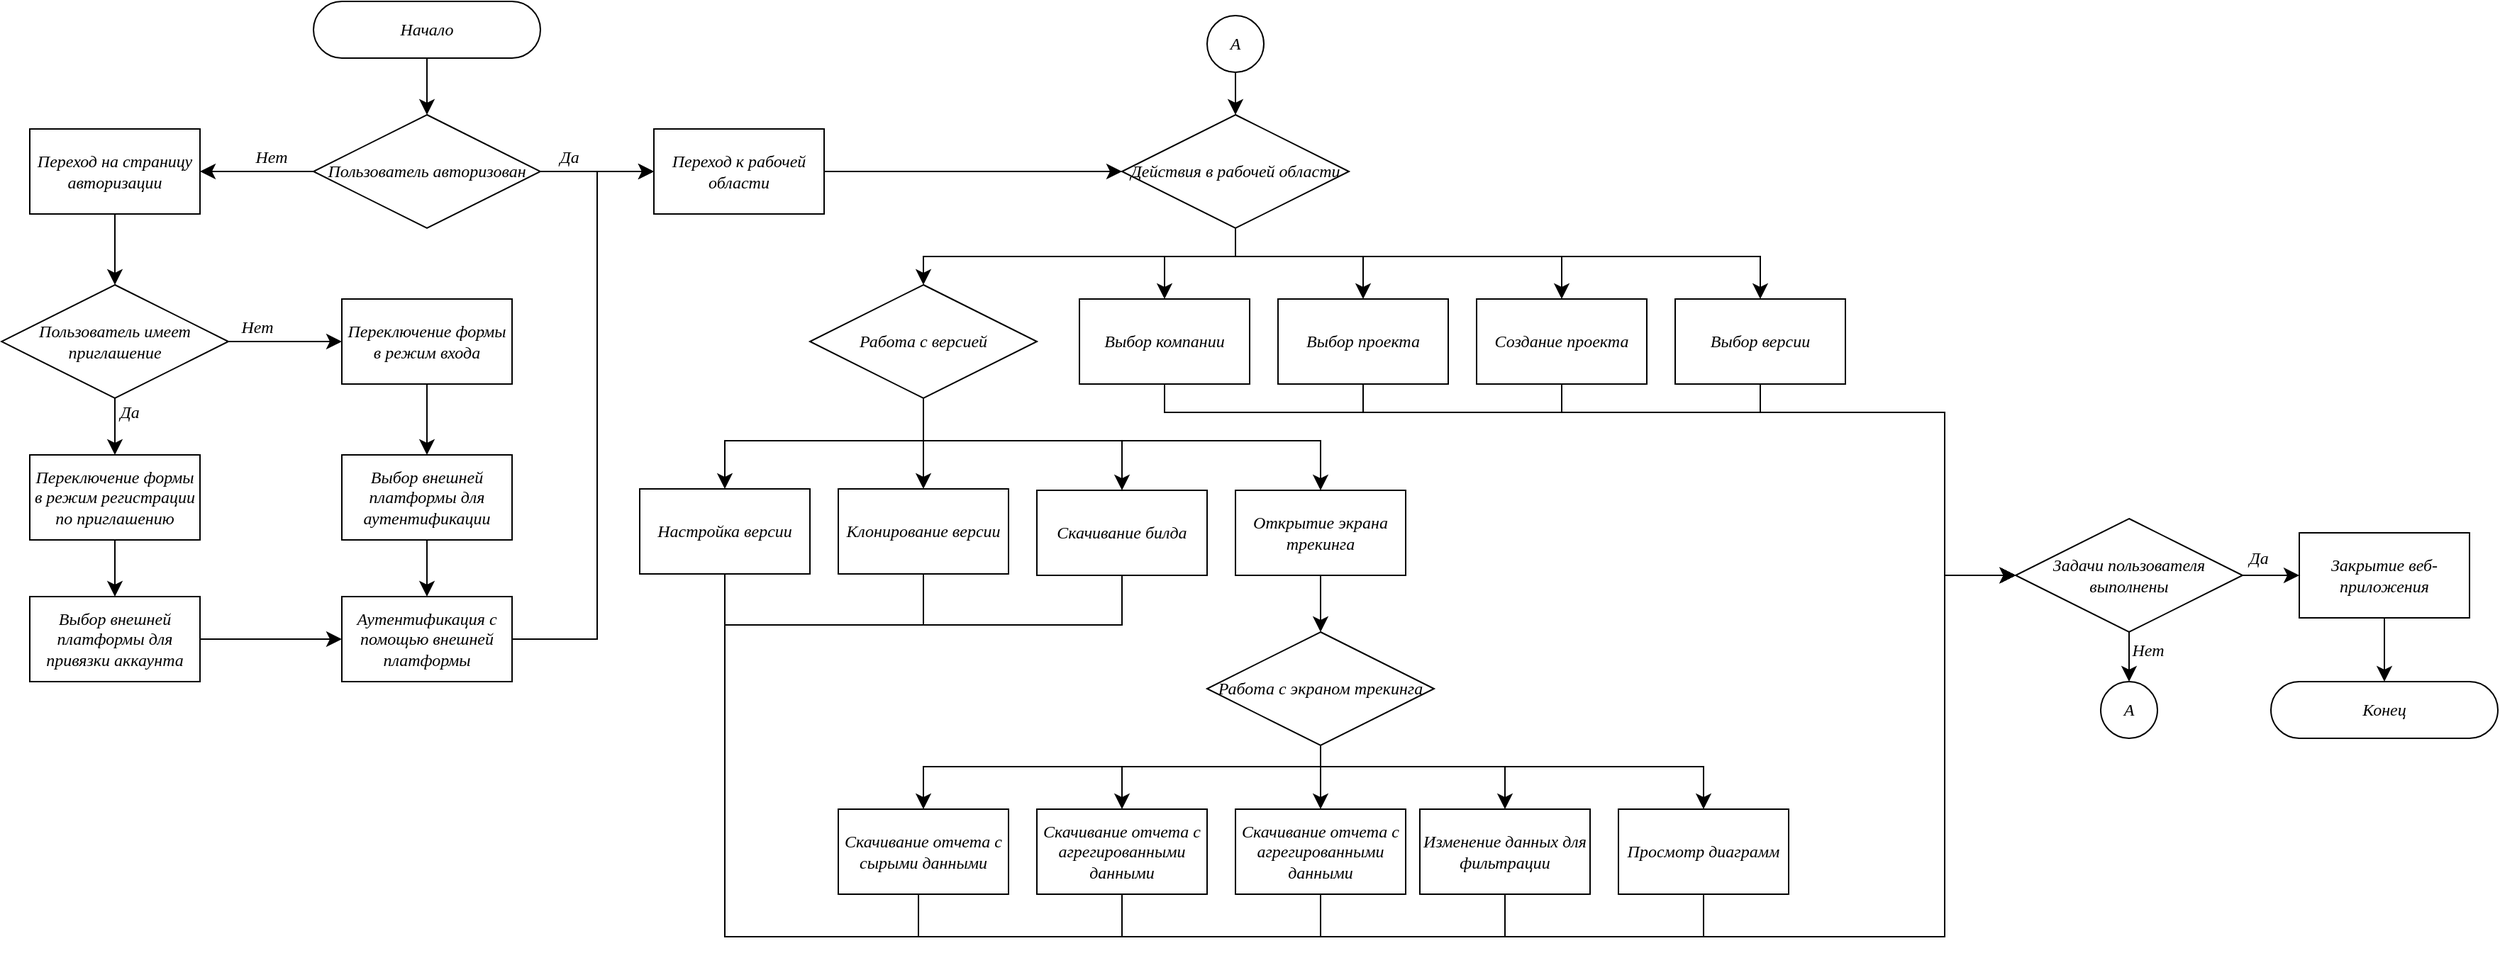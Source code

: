 <mxfile version="27.0.8" pages="4">
  <diagram name="Страница — 1" id="T8NBBA-7gGzKtjPCijPX">
    <mxGraphModel dx="1305" dy="1923" grid="1" gridSize="10" guides="1" tooltips="1" connect="1" arrows="1" fold="1" page="1" pageScale="1" pageWidth="827" pageHeight="1169" math="0" shadow="0">
      <root>
        <mxCell id="0" />
        <mxCell id="1" parent="0" />
        <mxCell id="0zDDzkYOrOtsG-joOOtc-2" style="edgeStyle=none;curved=1;rounded=0;orthogonalLoop=1;jettySize=auto;html=1;fontSize=12;startSize=8;endSize=8;fontFamily=ISOCPEUR;fontStyle=2" edge="1" parent="1" source="EPIlKfv3gvg3GONBKXPL-1" target="0zDDzkYOrOtsG-joOOtc-1">
          <mxGeometry relative="1" as="geometry" />
        </mxCell>
        <mxCell id="EPIlKfv3gvg3GONBKXPL-1" value="&lt;font data-font-src=&quot;https://db.onlinewebfonts.com/t/c04fd4b1a90952fa4f1795fbc7058fb5.ttf&quot;&gt;&lt;span&gt;Начало&lt;/span&gt;&lt;/font&gt;" style="rounded=1;whiteSpace=wrap;html=1;arcSize=50;fontFamily=ISOCPEUR;fontStyle=2" parent="1" vertex="1">
          <mxGeometry x="400" y="240" width="160" height="40" as="geometry" />
        </mxCell>
        <mxCell id="0zDDzkYOrOtsG-joOOtc-5" value="&lt;font&gt;&lt;span&gt;Да&lt;/span&gt;&lt;/font&gt;" style="edgeStyle=none;curved=1;rounded=0;orthogonalLoop=1;jettySize=auto;html=1;fontSize=12;startSize=8;endSize=8;fontFamily=ISOCPEUR;fontStyle=2" edge="1" parent="1" source="0zDDzkYOrOtsG-joOOtc-1" target="0zDDzkYOrOtsG-joOOtc-4">
          <mxGeometry x="-0.5" y="10" relative="1" as="geometry">
            <mxPoint as="offset" />
          </mxGeometry>
        </mxCell>
        <mxCell id="0zDDzkYOrOtsG-joOOtc-7" value="&lt;font&gt;&lt;span&gt;Нет&lt;/span&gt;&lt;/font&gt;" style="edgeStyle=none;curved=1;rounded=0;orthogonalLoop=1;jettySize=auto;html=1;fontSize=12;startSize=8;endSize=8;fontFamily=ISOCPEUR;fontStyle=2" edge="1" parent="1" source="0zDDzkYOrOtsG-joOOtc-1" target="0zDDzkYOrOtsG-joOOtc-6">
          <mxGeometry x="-0.25" y="-10" relative="1" as="geometry">
            <mxPoint as="offset" />
          </mxGeometry>
        </mxCell>
        <mxCell id="0zDDzkYOrOtsG-joOOtc-1" value="Пользователь авторизован" style="rhombus;whiteSpace=wrap;html=1;fontFamily=ISOCPEUR;fontStyle=2" vertex="1" parent="1">
          <mxGeometry x="400" y="320" width="160" height="80" as="geometry" />
        </mxCell>
        <mxCell id="0zDDzkYOrOtsG-joOOtc-32" style="edgeStyle=none;curved=1;rounded=0;orthogonalLoop=1;jettySize=auto;html=1;fontSize=12;startSize=8;endSize=8;fontFamily=ISOCPEUR;fontStyle=2" edge="1" parent="1" source="0zDDzkYOrOtsG-joOOtc-4" target="0zDDzkYOrOtsG-joOOtc-31">
          <mxGeometry relative="1" as="geometry" />
        </mxCell>
        <mxCell id="0zDDzkYOrOtsG-joOOtc-4" value="Переход к рабочей области" style="rounded=0;whiteSpace=wrap;html=1;fontFamily=ISOCPEUR;fontStyle=2" vertex="1" parent="1">
          <mxGeometry x="640" y="330" width="120" height="60" as="geometry" />
        </mxCell>
        <mxCell id="0zDDzkYOrOtsG-joOOtc-9" style="edgeStyle=none;curved=1;rounded=0;orthogonalLoop=1;jettySize=auto;html=1;fontSize=12;startSize=8;endSize=8;fontFamily=ISOCPEUR;fontStyle=2" edge="1" parent="1" source="0zDDzkYOrOtsG-joOOtc-6" target="0zDDzkYOrOtsG-joOOtc-8">
          <mxGeometry relative="1" as="geometry" />
        </mxCell>
        <mxCell id="0zDDzkYOrOtsG-joOOtc-6" value="Переход на страницу авторизации" style="rounded=0;whiteSpace=wrap;html=1;fontFamily=ISOCPEUR;fontStyle=2" vertex="1" parent="1">
          <mxGeometry x="200" y="330" width="120" height="60" as="geometry" />
        </mxCell>
        <mxCell id="0zDDzkYOrOtsG-joOOtc-11" value="&lt;font&gt;&lt;span&gt;Да&lt;/span&gt;&lt;/font&gt;" style="edgeStyle=none;curved=1;rounded=0;orthogonalLoop=1;jettySize=auto;html=1;fontSize=12;startSize=8;endSize=8;fontFamily=ISOCPEUR;fontStyle=2" edge="1" parent="1" source="0zDDzkYOrOtsG-joOOtc-8" target="0zDDzkYOrOtsG-joOOtc-10">
          <mxGeometry x="-0.5" y="10" relative="1" as="geometry">
            <mxPoint as="offset" />
          </mxGeometry>
        </mxCell>
        <mxCell id="0zDDzkYOrOtsG-joOOtc-19" value="Нет" style="edgeStyle=none;curved=1;rounded=0;orthogonalLoop=1;jettySize=auto;html=1;fontSize=12;startSize=8;endSize=8;fontFamily=ISOCPEUR;fontStyle=2" edge="1" parent="1" source="0zDDzkYOrOtsG-joOOtc-8" target="0zDDzkYOrOtsG-joOOtc-18">
          <mxGeometry x="-0.5" y="10" relative="1" as="geometry">
            <mxPoint as="offset" />
          </mxGeometry>
        </mxCell>
        <mxCell id="0zDDzkYOrOtsG-joOOtc-8" value="Пользователь имеет приглашение" style="rhombus;whiteSpace=wrap;html=1;fontFamily=ISOCPEUR;fontStyle=2" vertex="1" parent="1">
          <mxGeometry x="180" y="440" width="160" height="80" as="geometry" />
        </mxCell>
        <mxCell id="0zDDzkYOrOtsG-joOOtc-13" value="" style="edgeStyle=none;curved=1;rounded=0;orthogonalLoop=1;jettySize=auto;html=1;fontSize=12;startSize=8;endSize=8;fontFamily=ISOCPEUR;fontStyle=2" edge="1" parent="1" source="0zDDzkYOrOtsG-joOOtc-10" target="0zDDzkYOrOtsG-joOOtc-12">
          <mxGeometry relative="1" as="geometry" />
        </mxCell>
        <mxCell id="0zDDzkYOrOtsG-joOOtc-10" value="Переключение формы в режим регистрации по приглашению" style="rounded=0;whiteSpace=wrap;html=1;fontFamily=ISOCPEUR;fontStyle=2" vertex="1" parent="1">
          <mxGeometry x="200" y="560" width="120" height="60" as="geometry" />
        </mxCell>
        <mxCell id="0zDDzkYOrOtsG-joOOtc-15" style="edgeStyle=none;curved=1;rounded=0;orthogonalLoop=1;jettySize=auto;html=1;fontSize=12;startSize=8;endSize=8;fontFamily=ISOCPEUR;fontStyle=2" edge="1" parent="1" source="0zDDzkYOrOtsG-joOOtc-12" target="0zDDzkYOrOtsG-joOOtc-14">
          <mxGeometry relative="1" as="geometry" />
        </mxCell>
        <mxCell id="0zDDzkYOrOtsG-joOOtc-12" value="Выбор внешней платформы для привязки аккаунта" style="rounded=0;whiteSpace=wrap;html=1;fontFamily=ISOCPEUR;fontStyle=2" vertex="1" parent="1">
          <mxGeometry x="200" y="660" width="120" height="60" as="geometry" />
        </mxCell>
        <mxCell id="0zDDzkYOrOtsG-joOOtc-23" style="edgeStyle=orthogonalEdgeStyle;rounded=0;orthogonalLoop=1;jettySize=auto;html=1;entryX=0;entryY=0.5;entryDx=0;entryDy=0;fontSize=12;startSize=8;endSize=8;fontFamily=ISOCPEUR;fontStyle=2" edge="1" parent="1" source="0zDDzkYOrOtsG-joOOtc-14" target="0zDDzkYOrOtsG-joOOtc-4">
          <mxGeometry relative="1" as="geometry">
            <Array as="points">
              <mxPoint x="600" y="690" />
              <mxPoint x="600" y="360" />
            </Array>
          </mxGeometry>
        </mxCell>
        <mxCell id="0zDDzkYOrOtsG-joOOtc-14" value="Аутентификация с помощью внешней платформы" style="rounded=0;whiteSpace=wrap;html=1;fontFamily=ISOCPEUR;fontStyle=2" vertex="1" parent="1">
          <mxGeometry x="420" y="660" width="120" height="60" as="geometry" />
        </mxCell>
        <mxCell id="0zDDzkYOrOtsG-joOOtc-21" style="edgeStyle=none;curved=1;rounded=0;orthogonalLoop=1;jettySize=auto;html=1;fontSize=12;startSize=8;endSize=8;fontFamily=ISOCPEUR;fontStyle=2" edge="1" parent="1" source="0zDDzkYOrOtsG-joOOtc-18" target="0zDDzkYOrOtsG-joOOtc-20">
          <mxGeometry relative="1" as="geometry" />
        </mxCell>
        <mxCell id="0zDDzkYOrOtsG-joOOtc-18" value="Переключение формы в режим входа" style="whiteSpace=wrap;html=1;fontFamily=ISOCPEUR;fontStyle=2;" vertex="1" parent="1">
          <mxGeometry x="420" y="450" width="120" height="60" as="geometry" />
        </mxCell>
        <mxCell id="0zDDzkYOrOtsG-joOOtc-22" style="edgeStyle=none;curved=1;rounded=0;orthogonalLoop=1;jettySize=auto;html=1;fontSize=12;startSize=8;endSize=8;fontFamily=ISOCPEUR;fontStyle=2" edge="1" parent="1" source="0zDDzkYOrOtsG-joOOtc-20" target="0zDDzkYOrOtsG-joOOtc-14">
          <mxGeometry relative="1" as="geometry" />
        </mxCell>
        <mxCell id="0zDDzkYOrOtsG-joOOtc-20" value="Выбор внешней платформы для аутентификации" style="rounded=0;whiteSpace=wrap;html=1;fontFamily=ISOCPEUR;fontStyle=2" vertex="1" parent="1">
          <mxGeometry x="420" y="560" width="120" height="60" as="geometry" />
        </mxCell>
        <mxCell id="0zDDzkYOrOtsG-joOOtc-81" style="edgeStyle=orthogonalEdgeStyle;shape=connector;rounded=0;orthogonalLoop=1;jettySize=auto;html=1;entryX=0.5;entryY=0;entryDx=0;entryDy=0;strokeColor=default;align=center;verticalAlign=middle;fontFamily=ISOCPEUR;fontSize=12;fontColor=default;labelBackgroundColor=default;startSize=8;endArrow=classic;endSize=8;fontStyle=2" edge="1" parent="1" source="0zDDzkYOrOtsG-joOOtc-31" target="0zDDzkYOrOtsG-joOOtc-41">
          <mxGeometry relative="1" as="geometry">
            <Array as="points">
              <mxPoint x="1050" y="420" />
              <mxPoint x="830" y="420" />
            </Array>
          </mxGeometry>
        </mxCell>
        <mxCell id="0zDDzkYOrOtsG-joOOtc-82" style="edgeStyle=orthogonalEdgeStyle;shape=connector;rounded=0;orthogonalLoop=1;jettySize=auto;html=1;strokeColor=default;align=center;verticalAlign=middle;fontFamily=ISOCPEUR;fontSize=12;fontColor=default;labelBackgroundColor=default;startSize=8;endArrow=classic;endSize=8;fontStyle=2" edge="1" parent="1" source="0zDDzkYOrOtsG-joOOtc-31" target="0zDDzkYOrOtsG-joOOtc-33">
          <mxGeometry relative="1" as="geometry">
            <Array as="points">
              <mxPoint x="1050" y="420" />
              <mxPoint x="1000" y="420" />
            </Array>
          </mxGeometry>
        </mxCell>
        <mxCell id="0zDDzkYOrOtsG-joOOtc-83" style="edgeStyle=orthogonalEdgeStyle;shape=connector;rounded=0;orthogonalLoop=1;jettySize=auto;html=1;strokeColor=default;align=center;verticalAlign=middle;fontFamily=ISOCPEUR;fontSize=12;fontColor=default;labelBackgroundColor=default;startSize=8;endArrow=classic;endSize=8;fontStyle=2" edge="1" parent="1" source="0zDDzkYOrOtsG-joOOtc-31" target="0zDDzkYOrOtsG-joOOtc-34">
          <mxGeometry relative="1" as="geometry">
            <Array as="points">
              <mxPoint x="1050" y="420" />
              <mxPoint x="1140" y="420" />
            </Array>
          </mxGeometry>
        </mxCell>
        <mxCell id="0zDDzkYOrOtsG-joOOtc-84" style="edgeStyle=orthogonalEdgeStyle;shape=connector;rounded=0;orthogonalLoop=1;jettySize=auto;html=1;strokeColor=default;align=center;verticalAlign=middle;fontFamily=ISOCPEUR;fontSize=12;fontColor=default;labelBackgroundColor=default;startSize=8;endArrow=classic;endSize=8;fontStyle=2" edge="1" parent="1" source="0zDDzkYOrOtsG-joOOtc-31" target="0zDDzkYOrOtsG-joOOtc-35">
          <mxGeometry relative="1" as="geometry">
            <Array as="points">
              <mxPoint x="1050" y="420" />
              <mxPoint x="1280" y="420" />
            </Array>
          </mxGeometry>
        </mxCell>
        <mxCell id="0zDDzkYOrOtsG-joOOtc-85" style="edgeStyle=orthogonalEdgeStyle;shape=connector;rounded=0;orthogonalLoop=1;jettySize=auto;html=1;strokeColor=default;align=center;verticalAlign=middle;fontFamily=ISOCPEUR;fontSize=12;fontColor=default;labelBackgroundColor=default;startSize=8;endArrow=classic;endSize=8;fontStyle=2" edge="1" parent="1" source="0zDDzkYOrOtsG-joOOtc-31" target="0zDDzkYOrOtsG-joOOtc-36">
          <mxGeometry relative="1" as="geometry">
            <Array as="points">
              <mxPoint x="1050" y="420" />
              <mxPoint x="1420" y="420" />
            </Array>
          </mxGeometry>
        </mxCell>
        <mxCell id="0zDDzkYOrOtsG-joOOtc-31" value="Действия в рабочей области" style="rhombus;whiteSpace=wrap;html=1;fontFamily=ISOCPEUR;fontStyle=2" vertex="1" parent="1">
          <mxGeometry x="970" y="320" width="160" height="80" as="geometry" />
        </mxCell>
        <mxCell id="0zDDzkYOrOtsG-joOOtc-93" style="edgeStyle=orthogonalEdgeStyle;shape=connector;rounded=0;orthogonalLoop=1;jettySize=auto;html=1;strokeColor=default;align=center;verticalAlign=middle;fontFamily=ISOCPEUR;fontSize=12;fontColor=default;labelBackgroundColor=default;startSize=8;endArrow=classic;endSize=8;fontStyle=2" edge="1" parent="1" source="0zDDzkYOrOtsG-joOOtc-33" target="0zDDzkYOrOtsG-joOOtc-67">
          <mxGeometry relative="1" as="geometry">
            <Array as="points">
              <mxPoint x="1000" y="530" />
              <mxPoint x="1550" y="530" />
              <mxPoint x="1550" y="645" />
            </Array>
          </mxGeometry>
        </mxCell>
        <mxCell id="0zDDzkYOrOtsG-joOOtc-33" value="Выбор компании" style="rounded=0;whiteSpace=wrap;html=1;fontFamily=ISOCPEUR;fontStyle=2" vertex="1" parent="1">
          <mxGeometry x="940" y="450" width="120" height="60" as="geometry" />
        </mxCell>
        <mxCell id="0zDDzkYOrOtsG-joOOtc-92" style="edgeStyle=orthogonalEdgeStyle;shape=connector;rounded=0;orthogonalLoop=1;jettySize=auto;html=1;strokeColor=default;align=center;verticalAlign=middle;fontFamily=ISOCPEUR;fontSize=12;fontColor=default;labelBackgroundColor=default;startSize=8;endArrow=classic;endSize=8;fontStyle=2" edge="1" parent="1" source="0zDDzkYOrOtsG-joOOtc-34" target="0zDDzkYOrOtsG-joOOtc-67">
          <mxGeometry relative="1" as="geometry">
            <Array as="points">
              <mxPoint x="1140" y="530" />
              <mxPoint x="1550" y="530" />
              <mxPoint x="1550" y="645" />
            </Array>
          </mxGeometry>
        </mxCell>
        <mxCell id="0zDDzkYOrOtsG-joOOtc-34" value="Выбор проекта" style="rounded=0;whiteSpace=wrap;html=1;fontFamily=ISOCPEUR;fontStyle=2" vertex="1" parent="1">
          <mxGeometry x="1080" y="450" width="120" height="60" as="geometry" />
        </mxCell>
        <mxCell id="0zDDzkYOrOtsG-joOOtc-91" style="edgeStyle=orthogonalEdgeStyle;shape=connector;rounded=0;orthogonalLoop=1;jettySize=auto;html=1;strokeColor=default;align=center;verticalAlign=middle;fontFamily=ISOCPEUR;fontSize=12;fontColor=default;labelBackgroundColor=default;startSize=8;endArrow=classic;endSize=8;fontStyle=2" edge="1" parent="1" source="0zDDzkYOrOtsG-joOOtc-35" target="0zDDzkYOrOtsG-joOOtc-67">
          <mxGeometry relative="1" as="geometry">
            <Array as="points">
              <mxPoint x="1280" y="530" />
              <mxPoint x="1550" y="530" />
              <mxPoint x="1550" y="645" />
            </Array>
          </mxGeometry>
        </mxCell>
        <mxCell id="0zDDzkYOrOtsG-joOOtc-35" value="Создание проекта" style="rounded=0;whiteSpace=wrap;html=1;fontFamily=ISOCPEUR;fontStyle=2" vertex="1" parent="1">
          <mxGeometry x="1220" y="450" width="120" height="60" as="geometry" />
        </mxCell>
        <mxCell id="0zDDzkYOrOtsG-joOOtc-90" style="edgeStyle=orthogonalEdgeStyle;shape=connector;rounded=0;orthogonalLoop=1;jettySize=auto;html=1;strokeColor=default;align=center;verticalAlign=middle;fontFamily=ISOCPEUR;fontSize=12;fontColor=default;labelBackgroundColor=default;startSize=8;endArrow=classic;endSize=8;fontStyle=2" edge="1" parent="1" source="0zDDzkYOrOtsG-joOOtc-36" target="0zDDzkYOrOtsG-joOOtc-67">
          <mxGeometry relative="1" as="geometry">
            <Array as="points">
              <mxPoint x="1420" y="530" />
              <mxPoint x="1550" y="530" />
              <mxPoint x="1550" y="645" />
            </Array>
          </mxGeometry>
        </mxCell>
        <mxCell id="0zDDzkYOrOtsG-joOOtc-36" value="Выбор версии" style="rounded=0;whiteSpace=wrap;html=1;fontFamily=ISOCPEUR;fontStyle=2" vertex="1" parent="1">
          <mxGeometry x="1360" y="450" width="120" height="60" as="geometry" />
        </mxCell>
        <mxCell id="0zDDzkYOrOtsG-joOOtc-76" style="edgeStyle=orthogonalEdgeStyle;shape=connector;rounded=0;orthogonalLoop=1;jettySize=auto;html=1;strokeColor=default;align=center;verticalAlign=middle;fontFamily=ISOCPEUR;fontSize=12;fontColor=default;labelBackgroundColor=default;startSize=8;endArrow=classic;endSize=8;fontStyle=2" edge="1" parent="1" source="0zDDzkYOrOtsG-joOOtc-41" target="0zDDzkYOrOtsG-joOOtc-48">
          <mxGeometry relative="1" as="geometry">
            <Array as="points">
              <mxPoint x="830" y="550" />
              <mxPoint x="690" y="550" />
            </Array>
          </mxGeometry>
        </mxCell>
        <mxCell id="0zDDzkYOrOtsG-joOOtc-77" style="edgeStyle=orthogonalEdgeStyle;shape=connector;rounded=0;orthogonalLoop=1;jettySize=auto;html=1;strokeColor=default;align=center;verticalAlign=middle;fontFamily=ISOCPEUR;fontSize=12;fontColor=default;labelBackgroundColor=default;startSize=8;endArrow=classic;endSize=8;fontStyle=2" edge="1" parent="1" source="0zDDzkYOrOtsG-joOOtc-41" target="0zDDzkYOrOtsG-joOOtc-49">
          <mxGeometry relative="1" as="geometry">
            <Array as="points">
              <mxPoint x="830" y="570" />
              <mxPoint x="830" y="570" />
            </Array>
          </mxGeometry>
        </mxCell>
        <mxCell id="0zDDzkYOrOtsG-joOOtc-78" style="edgeStyle=orthogonalEdgeStyle;shape=connector;rounded=0;orthogonalLoop=1;jettySize=auto;html=1;strokeColor=default;align=center;verticalAlign=middle;fontFamily=ISOCPEUR;fontSize=12;fontColor=default;labelBackgroundColor=default;startSize=8;endArrow=classic;endSize=8;fontStyle=2" edge="1" parent="1" source="0zDDzkYOrOtsG-joOOtc-41" target="0zDDzkYOrOtsG-joOOtc-50">
          <mxGeometry relative="1" as="geometry">
            <Array as="points">
              <mxPoint x="830" y="550" />
              <mxPoint x="970" y="550" />
            </Array>
          </mxGeometry>
        </mxCell>
        <mxCell id="0zDDzkYOrOtsG-joOOtc-79" style="edgeStyle=orthogonalEdgeStyle;shape=connector;rounded=0;orthogonalLoop=1;jettySize=auto;html=1;strokeColor=default;align=center;verticalAlign=middle;fontFamily=ISOCPEUR;fontSize=12;fontColor=default;labelBackgroundColor=default;startSize=8;endArrow=classic;endSize=8;fontStyle=2" edge="1" parent="1" source="0zDDzkYOrOtsG-joOOtc-41" target="0zDDzkYOrOtsG-joOOtc-53">
          <mxGeometry relative="1" as="geometry">
            <Array as="points">
              <mxPoint x="830" y="550" />
              <mxPoint x="1110" y="550" />
            </Array>
          </mxGeometry>
        </mxCell>
        <mxCell id="0zDDzkYOrOtsG-joOOtc-41" value="Работа с версией" style="rhombus;whiteSpace=wrap;html=1;fontFamily=ISOCPEUR;fontStyle=2" vertex="1" parent="1">
          <mxGeometry x="750" y="440" width="160" height="80" as="geometry" />
        </mxCell>
        <mxCell id="0zDDzkYOrOtsG-joOOtc-100" style="edgeStyle=orthogonalEdgeStyle;shape=connector;rounded=0;orthogonalLoop=1;jettySize=auto;html=1;strokeColor=default;align=center;verticalAlign=middle;fontFamily=ISOCPEUR;fontSize=12;fontColor=default;labelBackgroundColor=default;startSize=8;endArrow=classic;endSize=8;fontStyle=2" edge="1" parent="1" source="0zDDzkYOrOtsG-joOOtc-48" target="0zDDzkYOrOtsG-joOOtc-67">
          <mxGeometry relative="1" as="geometry">
            <Array as="points">
              <mxPoint x="690" y="900" />
              <mxPoint x="1550" y="900" />
              <mxPoint x="1550" y="645" />
            </Array>
          </mxGeometry>
        </mxCell>
        <mxCell id="0zDDzkYOrOtsG-joOOtc-48" value="Настройка версии" style="rounded=0;whiteSpace=wrap;html=1;fontFamily=ISOCPEUR;fontStyle=2" vertex="1" parent="1">
          <mxGeometry x="630" y="584" width="120" height="60" as="geometry" />
        </mxCell>
        <mxCell id="0zDDzkYOrOtsG-joOOtc-99" style="edgeStyle=orthogonalEdgeStyle;shape=connector;rounded=0;orthogonalLoop=1;jettySize=auto;html=1;strokeColor=default;align=center;verticalAlign=middle;fontFamily=ISOCPEUR;fontSize=12;fontColor=default;labelBackgroundColor=default;startSize=8;endArrow=classic;endSize=8;exitX=0.5;exitY=1;exitDx=0;exitDy=0;fontStyle=2" edge="1" parent="1" source="0zDDzkYOrOtsG-joOOtc-49" target="0zDDzkYOrOtsG-joOOtc-67">
          <mxGeometry relative="1" as="geometry">
            <Array as="points">
              <mxPoint x="830" y="680" />
              <mxPoint x="690" y="680" />
              <mxPoint x="690" y="900" />
              <mxPoint x="1550" y="900" />
              <mxPoint x="1550" y="645" />
            </Array>
          </mxGeometry>
        </mxCell>
        <mxCell id="0zDDzkYOrOtsG-joOOtc-49" value="Клонирование версии" style="rounded=0;whiteSpace=wrap;html=1;fontFamily=ISOCPEUR;fontStyle=2" vertex="1" parent="1">
          <mxGeometry x="770" y="584" width="120" height="60" as="geometry" />
        </mxCell>
        <mxCell id="0zDDzkYOrOtsG-joOOtc-98" style="edgeStyle=orthogonalEdgeStyle;shape=connector;rounded=0;orthogonalLoop=1;jettySize=auto;html=1;strokeColor=default;align=center;verticalAlign=middle;fontFamily=ISOCPEUR;fontSize=12;fontColor=default;labelBackgroundColor=default;startSize=8;endArrow=classic;endSize=8;fontStyle=2" edge="1" parent="1" source="0zDDzkYOrOtsG-joOOtc-50" target="0zDDzkYOrOtsG-joOOtc-67">
          <mxGeometry relative="1" as="geometry">
            <Array as="points">
              <mxPoint x="970" y="680" />
              <mxPoint x="690" y="680" />
              <mxPoint x="690" y="900" />
              <mxPoint x="1550" y="900" />
              <mxPoint x="1550" y="645" />
            </Array>
          </mxGeometry>
        </mxCell>
        <mxCell id="0zDDzkYOrOtsG-joOOtc-50" value="Скачивание билда" style="rounded=0;whiteSpace=wrap;html=1;fontFamily=ISOCPEUR;fontStyle=2" vertex="1" parent="1">
          <mxGeometry x="910" y="585" width="120" height="60" as="geometry" />
        </mxCell>
        <mxCell id="0zDDzkYOrOtsG-joOOtc-86" style="edgeStyle=orthogonalEdgeStyle;shape=connector;rounded=0;orthogonalLoop=1;jettySize=auto;html=1;strokeColor=default;align=center;verticalAlign=middle;fontFamily=ISOCPEUR;fontSize=12;fontColor=default;labelBackgroundColor=default;startSize=8;endArrow=classic;endSize=8;entryX=0.5;entryY=0;entryDx=0;entryDy=0;fontStyle=2" edge="1" parent="1" source="0zDDzkYOrOtsG-joOOtc-52" target="0zDDzkYOrOtsG-joOOtc-58">
          <mxGeometry relative="1" as="geometry">
            <Array as="points">
              <mxPoint x="1110" y="780" />
              <mxPoint x="830" y="780" />
            </Array>
          </mxGeometry>
        </mxCell>
        <mxCell id="0zDDzkYOrOtsG-joOOtc-87" style="edgeStyle=orthogonalEdgeStyle;shape=connector;rounded=0;orthogonalLoop=1;jettySize=auto;html=1;strokeColor=default;align=center;verticalAlign=middle;fontFamily=ISOCPEUR;fontSize=12;fontColor=default;labelBackgroundColor=default;startSize=8;endArrow=classic;endSize=8;fontStyle=2" edge="1" parent="1" source="0zDDzkYOrOtsG-joOOtc-52" target="0zDDzkYOrOtsG-joOOtc-59">
          <mxGeometry relative="1" as="geometry">
            <Array as="points">
              <mxPoint x="1110" y="780" />
              <mxPoint x="970" y="780" />
            </Array>
          </mxGeometry>
        </mxCell>
        <mxCell id="0zDDzkYOrOtsG-joOOtc-88" style="edgeStyle=orthogonalEdgeStyle;shape=connector;rounded=0;orthogonalLoop=1;jettySize=auto;html=1;strokeColor=default;align=center;verticalAlign=middle;fontFamily=ISOCPEUR;fontSize=12;fontColor=default;labelBackgroundColor=default;startSize=8;endArrow=classic;endSize=8;fontStyle=2" edge="1" parent="1" source="0zDDzkYOrOtsG-joOOtc-52" target="0zDDzkYOrOtsG-joOOtc-60">
          <mxGeometry relative="1" as="geometry">
            <Array as="points">
              <mxPoint x="1110" y="800" />
              <mxPoint x="1110" y="800" />
            </Array>
          </mxGeometry>
        </mxCell>
        <mxCell id="0zDDzkYOrOtsG-joOOtc-89" style="edgeStyle=orthogonalEdgeStyle;shape=connector;rounded=0;orthogonalLoop=1;jettySize=auto;html=1;strokeColor=default;align=center;verticalAlign=middle;fontFamily=ISOCPEUR;fontSize=12;fontColor=default;labelBackgroundColor=default;startSize=8;endArrow=classic;endSize=8;fontStyle=2" edge="1" parent="1" source="0zDDzkYOrOtsG-joOOtc-52" target="0zDDzkYOrOtsG-joOOtc-61">
          <mxGeometry relative="1" as="geometry">
            <Array as="points">
              <mxPoint x="1110" y="780" />
              <mxPoint x="1240" y="780" />
            </Array>
          </mxGeometry>
        </mxCell>
        <mxCell id="0zDDzkYOrOtsG-joOOtc-104" style="edgeStyle=orthogonalEdgeStyle;shape=connector;rounded=0;orthogonalLoop=1;jettySize=auto;html=1;strokeColor=default;align=center;verticalAlign=middle;fontFamily=ISOCPEUR;fontSize=12;fontColor=default;labelBackgroundColor=default;startSize=8;endArrow=classic;endSize=8;fontStyle=2" edge="1" parent="1" source="0zDDzkYOrOtsG-joOOtc-52" target="0zDDzkYOrOtsG-joOOtc-103">
          <mxGeometry relative="1" as="geometry">
            <Array as="points">
              <mxPoint x="1110" y="780" />
              <mxPoint x="1380" y="780" />
            </Array>
          </mxGeometry>
        </mxCell>
        <mxCell id="0zDDzkYOrOtsG-joOOtc-52" value="Работа с экраном трекинга" style="rhombus;whiteSpace=wrap;html=1;fontFamily=ISOCPEUR;fontStyle=2" vertex="1" parent="1">
          <mxGeometry x="1030" y="685" width="160" height="80" as="geometry" />
        </mxCell>
        <mxCell id="0zDDzkYOrOtsG-joOOtc-66" style="edgeStyle=orthogonalEdgeStyle;shape=connector;rounded=0;orthogonalLoop=1;jettySize=auto;html=1;strokeColor=default;align=center;verticalAlign=middle;fontFamily=ISOCPEUR;fontSize=12;fontColor=default;labelBackgroundColor=default;startSize=8;endArrow=classic;endSize=8;fontStyle=2" edge="1" parent="1" source="0zDDzkYOrOtsG-joOOtc-53" target="0zDDzkYOrOtsG-joOOtc-52">
          <mxGeometry relative="1" as="geometry" />
        </mxCell>
        <mxCell id="0zDDzkYOrOtsG-joOOtc-53" value="Открытие экрана трекинга" style="rounded=0;whiteSpace=wrap;html=1;fontFamily=ISOCPEUR;fontStyle=2" vertex="1" parent="1">
          <mxGeometry x="1050" y="585" width="120" height="60" as="geometry" />
        </mxCell>
        <mxCell id="0zDDzkYOrOtsG-joOOtc-97" style="edgeStyle=orthogonalEdgeStyle;shape=connector;rounded=0;orthogonalLoop=1;jettySize=auto;html=1;entryX=0;entryY=0.5;entryDx=0;entryDy=0;strokeColor=default;align=center;verticalAlign=middle;fontFamily=ISOCPEUR;fontSize=12;fontColor=default;labelBackgroundColor=default;startSize=8;endArrow=classic;endSize=8;exitX=0.471;exitY=1.007;exitDx=0;exitDy=0;exitPerimeter=0;fontStyle=2" edge="1" parent="1" source="0zDDzkYOrOtsG-joOOtc-58" target="0zDDzkYOrOtsG-joOOtc-67">
          <mxGeometry relative="1" as="geometry">
            <Array as="points">
              <mxPoint x="827" y="900" />
              <mxPoint x="1550" y="900" />
              <mxPoint x="1550" y="645" />
            </Array>
          </mxGeometry>
        </mxCell>
        <mxCell id="0zDDzkYOrOtsG-joOOtc-58" value="Скачивание отчета с сырыми данными" style="rounded=0;whiteSpace=wrap;html=1;fontFamily=ISOCPEUR;fontStyle=2" vertex="1" parent="1">
          <mxGeometry x="770" y="810" width="120" height="60" as="geometry" />
        </mxCell>
        <mxCell id="0zDDzkYOrOtsG-joOOtc-96" style="edgeStyle=orthogonalEdgeStyle;shape=connector;rounded=0;orthogonalLoop=1;jettySize=auto;html=1;entryX=0;entryY=0.5;entryDx=0;entryDy=0;strokeColor=default;align=center;verticalAlign=middle;fontFamily=ISOCPEUR;fontSize=12;fontColor=default;labelBackgroundColor=default;startSize=8;endArrow=classic;endSize=8;exitX=0.5;exitY=1;exitDx=0;exitDy=0;fontStyle=2" edge="1" parent="1" source="0zDDzkYOrOtsG-joOOtc-59" target="0zDDzkYOrOtsG-joOOtc-67">
          <mxGeometry relative="1" as="geometry">
            <Array as="points">
              <mxPoint x="970" y="900" />
              <mxPoint x="1550" y="900" />
              <mxPoint x="1550" y="645" />
            </Array>
          </mxGeometry>
        </mxCell>
        <mxCell id="0zDDzkYOrOtsG-joOOtc-59" value="Скачивание отчета с агрегированными данными" style="rounded=0;whiteSpace=wrap;html=1;fontFamily=ISOCPEUR;fontStyle=2" vertex="1" parent="1">
          <mxGeometry x="910" y="810" width="120" height="60" as="geometry" />
        </mxCell>
        <mxCell id="0zDDzkYOrOtsG-joOOtc-95" style="edgeStyle=orthogonalEdgeStyle;shape=connector;rounded=0;orthogonalLoop=1;jettySize=auto;html=1;entryX=0;entryY=0.5;entryDx=0;entryDy=0;strokeColor=default;align=center;verticalAlign=middle;fontFamily=ISOCPEUR;fontSize=12;fontColor=default;labelBackgroundColor=default;startSize=8;endArrow=classic;endSize=8;fontStyle=2" edge="1" parent="1" source="0zDDzkYOrOtsG-joOOtc-60" target="0zDDzkYOrOtsG-joOOtc-67">
          <mxGeometry relative="1" as="geometry">
            <Array as="points">
              <mxPoint x="1110" y="900" />
              <mxPoint x="1550" y="900" />
              <mxPoint x="1550" y="645" />
            </Array>
          </mxGeometry>
        </mxCell>
        <mxCell id="0zDDzkYOrOtsG-joOOtc-60" value="Скачивание отчета с агрегированными данными" style="rounded=0;whiteSpace=wrap;html=1;fontFamily=ISOCPEUR;fontStyle=2" vertex="1" parent="1">
          <mxGeometry x="1050" y="810" width="120" height="60" as="geometry" />
        </mxCell>
        <mxCell id="0zDDzkYOrOtsG-joOOtc-94" style="edgeStyle=orthogonalEdgeStyle;shape=connector;rounded=0;orthogonalLoop=1;jettySize=auto;html=1;entryX=0;entryY=0.5;entryDx=0;entryDy=0;strokeColor=default;align=center;verticalAlign=middle;fontFamily=ISOCPEUR;fontSize=12;fontColor=default;labelBackgroundColor=default;startSize=8;endArrow=classic;endSize=8;fontStyle=2" edge="1" parent="1" source="0zDDzkYOrOtsG-joOOtc-61" target="0zDDzkYOrOtsG-joOOtc-67">
          <mxGeometry relative="1" as="geometry">
            <Array as="points">
              <mxPoint x="1240" y="900" />
              <mxPoint x="1550" y="900" />
              <mxPoint x="1550" y="645" />
            </Array>
          </mxGeometry>
        </mxCell>
        <mxCell id="0zDDzkYOrOtsG-joOOtc-61" value="Изменение данных для фильтрации" style="rounded=0;whiteSpace=wrap;html=1;fontFamily=ISOCPEUR;fontStyle=2" vertex="1" parent="1">
          <mxGeometry x="1180" y="810" width="120" height="60" as="geometry" />
        </mxCell>
        <mxCell id="0zDDzkYOrOtsG-joOOtc-70" value="Да" style="edgeStyle=orthogonalEdgeStyle;shape=connector;rounded=0;orthogonalLoop=1;jettySize=auto;html=1;strokeColor=default;align=center;verticalAlign=middle;fontFamily=ISOCPEUR;fontSize=12;fontColor=default;labelBackgroundColor=default;startSize=8;endArrow=classic;endSize=8;fontStyle=2" edge="1" parent="1" source="0zDDzkYOrOtsG-joOOtc-67" target="0zDDzkYOrOtsG-joOOtc-68">
          <mxGeometry x="-0.45" y="12" relative="1" as="geometry">
            <mxPoint as="offset" />
          </mxGeometry>
        </mxCell>
        <mxCell id="0zDDzkYOrOtsG-joOOtc-72" value="Нет" style="edgeStyle=orthogonalEdgeStyle;shape=connector;rounded=0;orthogonalLoop=1;jettySize=auto;html=1;strokeColor=default;align=center;verticalAlign=middle;fontFamily=ISOCPEUR;fontSize=12;fontColor=default;labelBackgroundColor=default;startSize=8;endArrow=classic;endSize=8;fontStyle=2" edge="1" parent="1" source="0zDDzkYOrOtsG-joOOtc-67" target="0zDDzkYOrOtsG-joOOtc-69">
          <mxGeometry x="-0.422" y="13" relative="1" as="geometry">
            <mxPoint as="offset" />
          </mxGeometry>
        </mxCell>
        <mxCell id="0zDDzkYOrOtsG-joOOtc-67" value="Задачи пользователя выполнены" style="rhombus;whiteSpace=wrap;html=1;fontFamily=ISOCPEUR;fontStyle=2" vertex="1" parent="1">
          <mxGeometry x="1600" y="605" width="160" height="80" as="geometry" />
        </mxCell>
        <mxCell id="0zDDzkYOrOtsG-joOOtc-102" style="edgeStyle=orthogonalEdgeStyle;shape=connector;rounded=0;orthogonalLoop=1;jettySize=auto;html=1;strokeColor=default;align=center;verticalAlign=middle;fontFamily=ISOCPEUR;fontSize=12;fontColor=default;labelBackgroundColor=default;startSize=8;endArrow=classic;endSize=8;fontStyle=2" edge="1" parent="1" source="0zDDzkYOrOtsG-joOOtc-68" target="0zDDzkYOrOtsG-joOOtc-101">
          <mxGeometry relative="1" as="geometry" />
        </mxCell>
        <mxCell id="0zDDzkYOrOtsG-joOOtc-68" value="Закрытие веб-приложения" style="rounded=0;whiteSpace=wrap;html=1;fontFamily=ISOCPEUR;fontStyle=2" vertex="1" parent="1">
          <mxGeometry x="1800" y="615" width="120" height="60" as="geometry" />
        </mxCell>
        <mxCell id="0zDDzkYOrOtsG-joOOtc-69" value="А" style="ellipse;whiteSpace=wrap;html=1;fontFamily=ISOCPEUR;fontSize=12;fontColor=default;labelBackgroundColor=default;fontStyle=2" vertex="1" parent="1">
          <mxGeometry x="1660" y="720" width="40" height="40" as="geometry" />
        </mxCell>
        <mxCell id="0zDDzkYOrOtsG-joOOtc-74" style="edgeStyle=orthogonalEdgeStyle;shape=connector;rounded=0;orthogonalLoop=1;jettySize=auto;html=1;strokeColor=default;align=center;verticalAlign=middle;fontFamily=ISOCPEUR;fontSize=12;fontColor=default;labelBackgroundColor=default;startSize=8;endArrow=classic;endSize=8;fontStyle=2" edge="1" parent="1" source="0zDDzkYOrOtsG-joOOtc-73" target="0zDDzkYOrOtsG-joOOtc-31">
          <mxGeometry relative="1" as="geometry" />
        </mxCell>
        <mxCell id="0zDDzkYOrOtsG-joOOtc-73" value="А" style="ellipse;whiteSpace=wrap;html=1;fontFamily=ISOCPEUR;fontSize=12;fontColor=default;labelBackgroundColor=default;fontStyle=2" vertex="1" parent="1">
          <mxGeometry x="1030" y="250" width="40" height="40" as="geometry" />
        </mxCell>
        <mxCell id="0zDDzkYOrOtsG-joOOtc-101" value="&lt;font data-font-src=&quot;https://db.onlinewebfonts.com/t/c04fd4b1a90952fa4f1795fbc7058fb5.ttf&quot;&gt;&lt;span&gt;Конец&lt;/span&gt;&lt;/font&gt;" style="rounded=1;whiteSpace=wrap;html=1;arcSize=50;fontFamily=ISOCPEUR;fontStyle=2" vertex="1" parent="1">
          <mxGeometry x="1780" y="720" width="160" height="40" as="geometry" />
        </mxCell>
        <mxCell id="0zDDzkYOrOtsG-joOOtc-105" style="edgeStyle=orthogonalEdgeStyle;shape=connector;rounded=0;orthogonalLoop=1;jettySize=auto;html=1;entryX=0;entryY=0.5;entryDx=0;entryDy=0;strokeColor=default;align=center;verticalAlign=middle;fontFamily=ISOCPEUR;fontSize=12;fontColor=default;labelBackgroundColor=default;startSize=8;endArrow=classic;endSize=8;fontStyle=2" edge="1" parent="1" source="0zDDzkYOrOtsG-joOOtc-103" target="0zDDzkYOrOtsG-joOOtc-67">
          <mxGeometry relative="1" as="geometry">
            <Array as="points">
              <mxPoint x="1380" y="900" />
              <mxPoint x="1550" y="900" />
              <mxPoint x="1550" y="645" />
            </Array>
          </mxGeometry>
        </mxCell>
        <mxCell id="0zDDzkYOrOtsG-joOOtc-103" value="Просмотр диаграмм" style="rounded=0;whiteSpace=wrap;html=1;fontFamily=ISOCPEUR;fontStyle=2" vertex="1" parent="1">
          <mxGeometry x="1320" y="810" width="120" height="60" as="geometry" />
        </mxCell>
      </root>
    </mxGraphModel>
  </diagram>
  <diagram id="JP1DHQ9-CXz5-2_jqv2h" name="Страница — 2">
    <mxGraphModel dx="1966" dy="3108" grid="1" gridSize="10" guides="1" tooltips="1" connect="1" arrows="1" fold="1" page="0" pageScale="1" pageWidth="827" pageHeight="1169" math="0" shadow="0">
      <root>
        <mxCell id="0" />
        <mxCell id="1" parent="0" />
        <mxCell id="auGHsMTtc6jt7GV8vJ97-5" value="tracking_unavaibility" style="shape=table;startSize=30;container=1;collapsible=1;childLayout=tableLayout;fixedRows=1;rowLines=0;fontStyle=1;align=center;resizeLast=1;html=1;fontFamily=Helvetica;fontSize=12;fontColor=default;labelBackgroundColor=default;fixDash=0;noLabel=0;comic=0;portConstraintRotation=0;editable=1;movable=1;resizable=1;rotatable=1;deletable=1;locked=0;connectable=1;" vertex="1" parent="1">
          <mxGeometry x="-120" y="-280" width="180" height="90" as="geometry" />
        </mxCell>
        <mxCell id="auGHsMTtc6jt7GV8vJ97-6" value="" style="shape=tableRow;horizontal=0;startSize=0;swimlaneHead=0;swimlaneBody=0;fillColor=none;collapsible=0;dropTarget=0;points=[[0,0.5],[1,0.5]];portConstraint=eastwest;top=0;left=0;right=0;bottom=1;fontFamily=Helvetica;fontSize=12;fontColor=default;labelBackgroundColor=default;" vertex="1" parent="auGHsMTtc6jt7GV8vJ97-5">
          <mxGeometry y="30" width="180" height="30" as="geometry" />
        </mxCell>
        <mxCell id="auGHsMTtc6jt7GV8vJ97-7" value="PK" style="shape=partialRectangle;connectable=0;fillColor=none;top=0;left=0;bottom=0;right=0;fontStyle=1;overflow=hidden;whiteSpace=wrap;html=1;fontFamily=Helvetica;fontSize=12;fontColor=default;labelBackgroundColor=default;" vertex="1" parent="auGHsMTtc6jt7GV8vJ97-6">
          <mxGeometry width="30" height="30" as="geometry">
            <mxRectangle width="30" height="30" as="alternateBounds" />
          </mxGeometry>
        </mxCell>
        <mxCell id="auGHsMTtc6jt7GV8vJ97-8" value="id" style="shape=partialRectangle;connectable=0;fillColor=none;top=0;left=0;bottom=0;right=0;align=left;spacingLeft=6;fontStyle=5;overflow=hidden;whiteSpace=wrap;html=1;fontFamily=Helvetica;fontSize=12;fontColor=default;labelBackgroundColor=default;" vertex="1" parent="auGHsMTtc6jt7GV8vJ97-6">
          <mxGeometry x="30" width="150" height="30" as="geometry">
            <mxRectangle width="150" height="30" as="alternateBounds" />
          </mxGeometry>
        </mxCell>
        <mxCell id="auGHsMTtc6jt7GV8vJ97-9" value="" style="shape=tableRow;horizontal=0;startSize=0;swimlaneHead=0;swimlaneBody=0;fillColor=none;collapsible=0;dropTarget=0;points=[[0,0.5],[1,0.5]];portConstraint=eastwest;top=0;left=0;right=0;bottom=0;fontFamily=Helvetica;fontSize=12;fontColor=default;labelBackgroundColor=default;" vertex="1" parent="auGHsMTtc6jt7GV8vJ97-5">
          <mxGeometry y="60" width="180" height="30" as="geometry" />
        </mxCell>
        <mxCell id="auGHsMTtc6jt7GV8vJ97-10" value="" style="shape=partialRectangle;connectable=0;fillColor=none;top=0;left=0;bottom=0;right=0;editable=1;overflow=hidden;whiteSpace=wrap;html=1;fontFamily=Helvetica;fontSize=12;fontColor=default;labelBackgroundColor=default;" vertex="1" parent="auGHsMTtc6jt7GV8vJ97-9">
          <mxGeometry width="30" height="30" as="geometry">
            <mxRectangle width="30" height="30" as="alternateBounds" />
          </mxGeometry>
        </mxCell>
        <mxCell id="auGHsMTtc6jt7GV8vJ97-11" value="timestamp" style="shape=partialRectangle;connectable=0;fillColor=none;top=0;left=0;bottom=0;right=0;align=left;spacingLeft=6;overflow=hidden;whiteSpace=wrap;html=1;fontFamily=Helvetica;fontSize=12;fontColor=default;labelBackgroundColor=default;" vertex="1" parent="auGHsMTtc6jt7GV8vJ97-9">
          <mxGeometry x="30" width="150" height="30" as="geometry">
            <mxRectangle width="150" height="30" as="alternateBounds" />
          </mxGeometry>
        </mxCell>
        <mxCell id="auGHsMTtc6jt7GV8vJ97-31" value="publishers" style="shape=table;startSize=30;container=1;collapsible=1;childLayout=tableLayout;fixedRows=1;rowLines=0;fontStyle=1;align=center;resizeLast=1;html=1;fontFamily=Helvetica;fontSize=12;fontColor=default;labelBackgroundColor=default;" vertex="1" parent="1">
          <mxGeometry x="850" y="-60" width="180" height="240" as="geometry" />
        </mxCell>
        <mxCell id="auGHsMTtc6jt7GV8vJ97-32" value="" style="shape=tableRow;horizontal=0;startSize=0;swimlaneHead=0;swimlaneBody=0;fillColor=none;collapsible=0;dropTarget=0;points=[[0,0.5],[1,0.5]];portConstraint=eastwest;top=0;left=0;right=0;bottom=1;fontFamily=Helvetica;fontSize=12;fontColor=default;labelBackgroundColor=default;" vertex="1" parent="auGHsMTtc6jt7GV8vJ97-31">
          <mxGeometry y="30" width="180" height="30" as="geometry" />
        </mxCell>
        <mxCell id="auGHsMTtc6jt7GV8vJ97-33" value="PK" style="shape=partialRectangle;connectable=0;fillColor=none;top=0;left=0;bottom=0;right=0;fontStyle=1;overflow=hidden;whiteSpace=wrap;html=1;fontFamily=Helvetica;fontSize=12;fontColor=default;labelBackgroundColor=default;" vertex="1" parent="auGHsMTtc6jt7GV8vJ97-32">
          <mxGeometry width="30" height="30" as="geometry">
            <mxRectangle width="30" height="30" as="alternateBounds" />
          </mxGeometry>
        </mxCell>
        <mxCell id="auGHsMTtc6jt7GV8vJ97-34" value="id" style="shape=partialRectangle;connectable=0;fillColor=none;top=0;left=0;bottom=0;right=0;align=left;spacingLeft=6;fontStyle=5;overflow=hidden;whiteSpace=wrap;html=1;fontFamily=Helvetica;fontSize=12;fontColor=default;labelBackgroundColor=default;" vertex="1" parent="auGHsMTtc6jt7GV8vJ97-32">
          <mxGeometry x="30" width="150" height="30" as="geometry">
            <mxRectangle width="150" height="30" as="alternateBounds" />
          </mxGeometry>
        </mxCell>
        <mxCell id="auGHsMTtc6jt7GV8vJ97-35" value="" style="shape=tableRow;horizontal=0;startSize=0;swimlaneHead=0;swimlaneBody=0;fillColor=none;collapsible=0;dropTarget=0;points=[[0,0.5],[1,0.5]];portConstraint=eastwest;top=0;left=0;right=0;bottom=0;fontFamily=Helvetica;fontSize=12;fontColor=default;labelBackgroundColor=default;" vertex="1" parent="auGHsMTtc6jt7GV8vJ97-31">
          <mxGeometry y="60" width="180" height="30" as="geometry" />
        </mxCell>
        <mxCell id="auGHsMTtc6jt7GV8vJ97-36" value="" style="shape=partialRectangle;connectable=0;fillColor=none;top=0;left=0;bottom=0;right=0;editable=1;overflow=hidden;whiteSpace=wrap;html=1;fontFamily=Helvetica;fontSize=12;fontColor=default;labelBackgroundColor=default;" vertex="1" parent="auGHsMTtc6jt7GV8vJ97-35">
          <mxGeometry width="30" height="30" as="geometry">
            <mxRectangle width="30" height="30" as="alternateBounds" />
          </mxGeometry>
        </mxCell>
        <mxCell id="auGHsMTtc6jt7GV8vJ97-37" value="codename" style="shape=partialRectangle;connectable=0;fillColor=none;top=0;left=0;bottom=0;right=0;align=left;spacingLeft=6;overflow=hidden;whiteSpace=wrap;html=1;fontFamily=Helvetica;fontSize=12;fontColor=default;labelBackgroundColor=default;" vertex="1" parent="auGHsMTtc6jt7GV8vJ97-35">
          <mxGeometry x="30" width="150" height="30" as="geometry">
            <mxRectangle width="150" height="30" as="alternateBounds" />
          </mxGeometry>
        </mxCell>
        <mxCell id="auGHsMTtc6jt7GV8vJ97-55" value="" style="shape=tableRow;horizontal=0;startSize=0;swimlaneHead=0;swimlaneBody=0;fillColor=none;collapsible=0;dropTarget=0;points=[[0,0.5],[1,0.5]];portConstraint=eastwest;top=0;left=0;right=0;bottom=0;fontFamily=Helvetica;fontSize=12;fontColor=default;labelBackgroundColor=default;" vertex="1" parent="auGHsMTtc6jt7GV8vJ97-31">
          <mxGeometry y="90" width="180" height="30" as="geometry" />
        </mxCell>
        <mxCell id="auGHsMTtc6jt7GV8vJ97-56" value="" style="shape=partialRectangle;connectable=0;fillColor=none;top=0;left=0;bottom=0;right=0;editable=1;overflow=hidden;whiteSpace=wrap;html=1;fontFamily=Helvetica;fontSize=12;fontColor=default;labelBackgroundColor=default;" vertex="1" parent="auGHsMTtc6jt7GV8vJ97-55">
          <mxGeometry width="30" height="30" as="geometry">
            <mxRectangle width="30" height="30" as="alternateBounds" />
          </mxGeometry>
        </mxCell>
        <mxCell id="auGHsMTtc6jt7GV8vJ97-57" value="title" style="shape=partialRectangle;connectable=0;fillColor=none;top=0;left=0;bottom=0;right=0;align=left;spacingLeft=6;overflow=hidden;whiteSpace=wrap;html=1;fontFamily=Helvetica;fontSize=12;fontColor=default;labelBackgroundColor=default;" vertex="1" parent="auGHsMTtc6jt7GV8vJ97-55">
          <mxGeometry x="30" width="150" height="30" as="geometry">
            <mxRectangle width="150" height="30" as="alternateBounds" />
          </mxGeometry>
        </mxCell>
        <mxCell id="auGHsMTtc6jt7GV8vJ97-58" value="" style="shape=tableRow;horizontal=0;startSize=0;swimlaneHead=0;swimlaneBody=0;fillColor=none;collapsible=0;dropTarget=0;points=[[0,0.5],[1,0.5]];portConstraint=eastwest;top=0;left=0;right=0;bottom=0;fontFamily=Helvetica;fontSize=12;fontColor=default;labelBackgroundColor=default;" vertex="1" parent="auGHsMTtc6jt7GV8vJ97-31">
          <mxGeometry y="120" width="180" height="30" as="geometry" />
        </mxCell>
        <mxCell id="auGHsMTtc6jt7GV8vJ97-59" value="" style="shape=partialRectangle;connectable=0;fillColor=none;top=0;left=0;bottom=0;right=0;editable=1;overflow=hidden;whiteSpace=wrap;html=1;fontFamily=Helvetica;fontSize=12;fontColor=default;labelBackgroundColor=default;" vertex="1" parent="auGHsMTtc6jt7GV8vJ97-58">
          <mxGeometry width="30" height="30" as="geometry">
            <mxRectangle width="30" height="30" as="alternateBounds" />
          </mxGeometry>
        </mxCell>
        <mxCell id="auGHsMTtc6jt7GV8vJ97-60" value="create_timestamp" style="shape=partialRectangle;connectable=0;fillColor=none;top=0;left=0;bottom=0;right=0;align=left;spacingLeft=6;overflow=hidden;whiteSpace=wrap;html=1;fontFamily=Helvetica;fontSize=12;fontColor=default;labelBackgroundColor=default;" vertex="1" parent="auGHsMTtc6jt7GV8vJ97-58">
          <mxGeometry x="30" width="150" height="30" as="geometry">
            <mxRectangle width="150" height="30" as="alternateBounds" />
          </mxGeometry>
        </mxCell>
        <mxCell id="auGHsMTtc6jt7GV8vJ97-61" value="" style="shape=tableRow;horizontal=0;startSize=0;swimlaneHead=0;swimlaneBody=0;fillColor=none;collapsible=0;dropTarget=0;points=[[0,0.5],[1,0.5]];portConstraint=eastwest;top=0;left=0;right=0;bottom=0;fontFamily=Helvetica;fontSize=12;fontColor=default;labelBackgroundColor=default;" vertex="1" parent="auGHsMTtc6jt7GV8vJ97-31">
          <mxGeometry y="150" width="180" height="30" as="geometry" />
        </mxCell>
        <mxCell id="auGHsMTtc6jt7GV8vJ97-62" value="" style="shape=partialRectangle;connectable=0;fillColor=none;top=0;left=0;bottom=0;right=0;editable=1;overflow=hidden;whiteSpace=wrap;html=1;fontFamily=Helvetica;fontSize=12;fontColor=default;labelBackgroundColor=default;" vertex="1" parent="auGHsMTtc6jt7GV8vJ97-61">
          <mxGeometry width="30" height="30" as="geometry">
            <mxRectangle width="30" height="30" as="alternateBounds" />
          </mxGeometry>
        </mxCell>
        <mxCell id="auGHsMTtc6jt7GV8vJ97-63" value="last_activity_timestamp" style="shape=partialRectangle;connectable=0;fillColor=none;top=0;left=0;bottom=0;right=0;align=left;spacingLeft=6;overflow=hidden;whiteSpace=wrap;html=1;fontFamily=Helvetica;fontSize=12;fontColor=default;labelBackgroundColor=default;" vertex="1" parent="auGHsMTtc6jt7GV8vJ97-61">
          <mxGeometry x="30" width="150" height="30" as="geometry">
            <mxRectangle width="150" height="30" as="alternateBounds" />
          </mxGeometry>
        </mxCell>
        <mxCell id="auGHsMTtc6jt7GV8vJ97-64" value="" style="shape=tableRow;horizontal=0;startSize=0;swimlaneHead=0;swimlaneBody=0;fillColor=none;collapsible=0;dropTarget=0;points=[[0,0.5],[1,0.5]];portConstraint=eastwest;top=0;left=0;right=0;bottom=0;fontFamily=Helvetica;fontSize=12;fontColor=default;labelBackgroundColor=default;" vertex="1" parent="auGHsMTtc6jt7GV8vJ97-31">
          <mxGeometry y="180" width="180" height="30" as="geometry" />
        </mxCell>
        <mxCell id="auGHsMTtc6jt7GV8vJ97-65" value="" style="shape=partialRectangle;connectable=0;fillColor=none;top=0;left=0;bottom=0;right=0;editable=1;overflow=hidden;whiteSpace=wrap;html=1;fontFamily=Helvetica;fontSize=12;fontColor=default;labelBackgroundColor=default;" vertex="1" parent="auGHsMTtc6jt7GV8vJ97-64">
          <mxGeometry width="30" height="30" as="geometry">
            <mxRectangle width="30" height="30" as="alternateBounds" />
          </mxGeometry>
        </mxCell>
        <mxCell id="auGHsMTtc6jt7GV8vJ97-66" value="options" style="shape=partialRectangle;connectable=0;fillColor=none;top=0;left=0;bottom=0;right=0;align=left;spacingLeft=6;overflow=hidden;whiteSpace=wrap;html=1;fontFamily=Helvetica;fontSize=12;fontColor=default;labelBackgroundColor=default;" vertex="1" parent="auGHsMTtc6jt7GV8vJ97-64">
          <mxGeometry x="30" width="150" height="30" as="geometry">
            <mxRectangle width="150" height="30" as="alternateBounds" />
          </mxGeometry>
        </mxCell>
        <mxCell id="auGHsMTtc6jt7GV8vJ97-67" value="" style="shape=tableRow;horizontal=0;startSize=0;swimlaneHead=0;swimlaneBody=0;fillColor=none;collapsible=0;dropTarget=0;points=[[0,0.5],[1,0.5]];portConstraint=eastwest;top=0;left=0;right=0;bottom=0;fontFamily=Helvetica;fontSize=12;fontColor=default;labelBackgroundColor=default;" vertex="1" parent="auGHsMTtc6jt7GV8vJ97-31">
          <mxGeometry y="210" width="180" height="30" as="geometry" />
        </mxCell>
        <mxCell id="auGHsMTtc6jt7GV8vJ97-68" value="" style="shape=partialRectangle;connectable=0;fillColor=none;top=0;left=0;bottom=0;right=0;editable=1;overflow=hidden;whiteSpace=wrap;html=1;fontFamily=Helvetica;fontSize=12;fontColor=default;labelBackgroundColor=default;" vertex="1" parent="auGHsMTtc6jt7GV8vJ97-67">
          <mxGeometry width="30" height="30" as="geometry">
            <mxRectangle width="30" height="30" as="alternateBounds" />
          </mxGeometry>
        </mxCell>
        <mxCell id="auGHsMTtc6jt7GV8vJ97-69" value="active" style="shape=partialRectangle;connectable=0;fillColor=none;top=0;left=0;bottom=0;right=0;align=left;spacingLeft=6;overflow=hidden;whiteSpace=wrap;html=1;fontFamily=Helvetica;fontSize=12;fontColor=default;labelBackgroundColor=default;" vertex="1" parent="auGHsMTtc6jt7GV8vJ97-67">
          <mxGeometry x="30" width="150" height="30" as="geometry">
            <mxRectangle width="150" height="30" as="alternateBounds" />
          </mxGeometry>
        </mxCell>
        <mxCell id="auGHsMTtc6jt7GV8vJ97-70" value="tracking_users" style="shape=table;startSize=30;container=1;collapsible=1;childLayout=tableLayout;fixedRows=1;rowLines=0;fontStyle=1;align=center;resizeLast=1;html=1;fontFamily=Helvetica;fontSize=12;fontColor=default;labelBackgroundColor=default;" vertex="1" parent="1">
          <mxGeometry x="-120" y="-60" width="180" height="240" as="geometry" />
        </mxCell>
        <mxCell id="auGHsMTtc6jt7GV8vJ97-71" value="" style="shape=tableRow;horizontal=0;startSize=0;swimlaneHead=0;swimlaneBody=0;fillColor=none;collapsible=0;dropTarget=0;points=[[0,0.5],[1,0.5]];portConstraint=eastwest;top=0;left=0;right=0;bottom=1;fontFamily=Helvetica;fontSize=12;fontColor=default;labelBackgroundColor=default;" vertex="1" parent="auGHsMTtc6jt7GV8vJ97-70">
          <mxGeometry y="30" width="180" height="30" as="geometry" />
        </mxCell>
        <mxCell id="auGHsMTtc6jt7GV8vJ97-72" value="PK" style="shape=partialRectangle;connectable=0;fillColor=none;top=0;left=0;bottom=0;right=0;fontStyle=1;overflow=hidden;whiteSpace=wrap;html=1;fontFamily=Helvetica;fontSize=12;fontColor=default;labelBackgroundColor=default;" vertex="1" parent="auGHsMTtc6jt7GV8vJ97-71">
          <mxGeometry width="30" height="30" as="geometry">
            <mxRectangle width="30" height="30" as="alternateBounds" />
          </mxGeometry>
        </mxCell>
        <mxCell id="auGHsMTtc6jt7GV8vJ97-73" value="id" style="shape=partialRectangle;connectable=0;fillColor=none;top=0;left=0;bottom=0;right=0;align=left;spacingLeft=6;fontStyle=5;overflow=hidden;whiteSpace=wrap;html=1;fontFamily=Helvetica;fontSize=12;fontColor=default;labelBackgroundColor=default;" vertex="1" parent="auGHsMTtc6jt7GV8vJ97-71">
          <mxGeometry x="30" width="150" height="30" as="geometry">
            <mxRectangle width="150" height="30" as="alternateBounds" />
          </mxGeometry>
        </mxCell>
        <mxCell id="auGHsMTtc6jt7GV8vJ97-74" value="" style="shape=tableRow;horizontal=0;startSize=0;swimlaneHead=0;swimlaneBody=0;fillColor=none;collapsible=0;dropTarget=0;points=[[0,0.5],[1,0.5]];portConstraint=eastwest;top=0;left=0;right=0;bottom=0;fontFamily=Helvetica;fontSize=12;fontColor=default;labelBackgroundColor=default;" vertex="1" parent="auGHsMTtc6jt7GV8vJ97-70">
          <mxGeometry y="60" width="180" height="30" as="geometry" />
        </mxCell>
        <mxCell id="auGHsMTtc6jt7GV8vJ97-75" value="" style="shape=partialRectangle;connectable=0;fillColor=none;top=0;left=0;bottom=0;right=0;editable=1;overflow=hidden;whiteSpace=wrap;html=1;fontFamily=Helvetica;fontSize=12;fontColor=default;labelBackgroundColor=default;" vertex="1" parent="auGHsMTtc6jt7GV8vJ97-74">
          <mxGeometry width="30" height="30" as="geometry">
            <mxRectangle width="30" height="30" as="alternateBounds" />
          </mxGeometry>
        </mxCell>
        <mxCell id="auGHsMTtc6jt7GV8vJ97-76" value="platform" style="shape=partialRectangle;connectable=0;fillColor=none;top=0;left=0;bottom=0;right=0;align=left;spacingLeft=6;overflow=hidden;whiteSpace=wrap;html=1;fontFamily=Helvetica;fontSize=12;fontColor=default;labelBackgroundColor=default;" vertex="1" parent="auGHsMTtc6jt7GV8vJ97-74">
          <mxGeometry x="30" width="150" height="30" as="geometry">
            <mxRectangle width="150" height="30" as="alternateBounds" />
          </mxGeometry>
        </mxCell>
        <mxCell id="auGHsMTtc6jt7GV8vJ97-77" value="" style="shape=tableRow;horizontal=0;startSize=0;swimlaneHead=0;swimlaneBody=0;fillColor=none;collapsible=0;dropTarget=0;points=[[0,0.5],[1,0.5]];portConstraint=eastwest;top=0;left=0;right=0;bottom=0;fontFamily=Helvetica;fontSize=12;fontColor=default;labelBackgroundColor=default;" vertex="1" parent="auGHsMTtc6jt7GV8vJ97-70">
          <mxGeometry y="90" width="180" height="30" as="geometry" />
        </mxCell>
        <mxCell id="auGHsMTtc6jt7GV8vJ97-78" value="" style="shape=partialRectangle;connectable=0;fillColor=none;top=0;left=0;bottom=0;right=0;editable=1;overflow=hidden;whiteSpace=wrap;html=1;fontFamily=Helvetica;fontSize=12;fontColor=default;labelBackgroundColor=default;" vertex="1" parent="auGHsMTtc6jt7GV8vJ97-77">
          <mxGeometry width="30" height="30" as="geometry">
            <mxRectangle width="30" height="30" as="alternateBounds" />
          </mxGeometry>
        </mxCell>
        <mxCell id="auGHsMTtc6jt7GV8vJ97-79" value="os" style="shape=partialRectangle;connectable=0;fillColor=none;top=0;left=0;bottom=0;right=0;align=left;spacingLeft=6;overflow=hidden;whiteSpace=wrap;html=1;fontFamily=Helvetica;fontSize=12;fontColor=default;labelBackgroundColor=default;" vertex="1" parent="auGHsMTtc6jt7GV8vJ97-77">
          <mxGeometry x="30" width="150" height="30" as="geometry">
            <mxRectangle width="150" height="30" as="alternateBounds" />
          </mxGeometry>
        </mxCell>
        <mxCell id="auGHsMTtc6jt7GV8vJ97-80" value="" style="shape=tableRow;horizontal=0;startSize=0;swimlaneHead=0;swimlaneBody=0;fillColor=none;collapsible=0;dropTarget=0;points=[[0,0.5],[1,0.5]];portConstraint=eastwest;top=0;left=0;right=0;bottom=0;fontFamily=Helvetica;fontSize=12;fontColor=default;labelBackgroundColor=default;" vertex="1" parent="auGHsMTtc6jt7GV8vJ97-70">
          <mxGeometry y="120" width="180" height="30" as="geometry" />
        </mxCell>
        <mxCell id="auGHsMTtc6jt7GV8vJ97-81" value="" style="shape=partialRectangle;connectable=0;fillColor=none;top=0;left=0;bottom=0;right=0;editable=1;overflow=hidden;whiteSpace=wrap;html=1;fontFamily=Helvetica;fontSize=12;fontColor=default;labelBackgroundColor=default;" vertex="1" parent="auGHsMTtc6jt7GV8vJ97-80">
          <mxGeometry width="30" height="30" as="geometry">
            <mxRectangle width="30" height="30" as="alternateBounds" />
          </mxGeometry>
        </mxCell>
        <mxCell id="auGHsMTtc6jt7GV8vJ97-82" value="screen_width" style="shape=partialRectangle;connectable=0;fillColor=none;top=0;left=0;bottom=0;right=0;align=left;spacingLeft=6;overflow=hidden;whiteSpace=wrap;html=1;fontFamily=Helvetica;fontSize=12;fontColor=default;labelBackgroundColor=default;" vertex="1" parent="auGHsMTtc6jt7GV8vJ97-80">
          <mxGeometry x="30" width="150" height="30" as="geometry">
            <mxRectangle width="150" height="30" as="alternateBounds" />
          </mxGeometry>
        </mxCell>
        <mxCell id="auGHsMTtc6jt7GV8vJ97-83" value="" style="shape=tableRow;horizontal=0;startSize=0;swimlaneHead=0;swimlaneBody=0;fillColor=none;collapsible=0;dropTarget=0;points=[[0,0.5],[1,0.5]];portConstraint=eastwest;top=0;left=0;right=0;bottom=0;fontFamily=Helvetica;fontSize=12;fontColor=default;labelBackgroundColor=default;" vertex="1" parent="auGHsMTtc6jt7GV8vJ97-70">
          <mxGeometry y="150" width="180" height="30" as="geometry" />
        </mxCell>
        <mxCell id="auGHsMTtc6jt7GV8vJ97-84" value="" style="shape=partialRectangle;connectable=0;fillColor=none;top=0;left=0;bottom=0;right=0;editable=1;overflow=hidden;whiteSpace=wrap;html=1;fontFamily=Helvetica;fontSize=12;fontColor=default;labelBackgroundColor=default;" vertex="1" parent="auGHsMTtc6jt7GV8vJ97-83">
          <mxGeometry width="30" height="30" as="geometry">
            <mxRectangle width="30" height="30" as="alternateBounds" />
          </mxGeometry>
        </mxCell>
        <mxCell id="auGHsMTtc6jt7GV8vJ97-85" value="screen_height" style="shape=partialRectangle;connectable=0;fillColor=none;top=0;left=0;bottom=0;right=0;align=left;spacingLeft=6;overflow=hidden;whiteSpace=wrap;html=1;fontFamily=Helvetica;fontSize=12;fontColor=default;labelBackgroundColor=default;" vertex="1" parent="auGHsMTtc6jt7GV8vJ97-83">
          <mxGeometry x="30" width="150" height="30" as="geometry">
            <mxRectangle width="150" height="30" as="alternateBounds" />
          </mxGeometry>
        </mxCell>
        <mxCell id="auGHsMTtc6jt7GV8vJ97-86" value="" style="shape=tableRow;horizontal=0;startSize=0;swimlaneHead=0;swimlaneBody=0;fillColor=none;collapsible=0;dropTarget=0;points=[[0,0.5],[1,0.5]];portConstraint=eastwest;top=0;left=0;right=0;bottom=0;fontFamily=Helvetica;fontSize=12;fontColor=default;labelBackgroundColor=default;" vertex="1" parent="auGHsMTtc6jt7GV8vJ97-70">
          <mxGeometry y="180" width="180" height="30" as="geometry" />
        </mxCell>
        <mxCell id="auGHsMTtc6jt7GV8vJ97-87" value="" style="shape=partialRectangle;connectable=0;fillColor=none;top=0;left=0;bottom=0;right=0;editable=1;overflow=hidden;whiteSpace=wrap;html=1;fontFamily=Helvetica;fontSize=12;fontColor=default;labelBackgroundColor=default;" vertex="1" parent="auGHsMTtc6jt7GV8vJ97-86">
          <mxGeometry width="30" height="30" as="geometry">
            <mxRectangle width="30" height="30" as="alternateBounds" />
          </mxGeometry>
        </mxCell>
        <mxCell id="auGHsMTtc6jt7GV8vJ97-88" value="common" style="shape=partialRectangle;connectable=0;fillColor=none;top=0;left=0;bottom=0;right=0;align=left;spacingLeft=6;overflow=hidden;whiteSpace=wrap;html=1;fontFamily=Helvetica;fontSize=12;fontColor=default;labelBackgroundColor=default;" vertex="1" parent="auGHsMTtc6jt7GV8vJ97-86">
          <mxGeometry x="30" width="150" height="30" as="geometry">
            <mxRectangle width="150" height="30" as="alternateBounds" />
          </mxGeometry>
        </mxCell>
        <mxCell id="auGHsMTtc6jt7GV8vJ97-89" value="" style="shape=tableRow;horizontal=0;startSize=0;swimlaneHead=0;swimlaneBody=0;fillColor=none;collapsible=0;dropTarget=0;points=[[0,0.5],[1,0.5]];portConstraint=eastwest;top=0;left=0;right=0;bottom=0;fontFamily=Helvetica;fontSize=12;fontColor=default;labelBackgroundColor=default;" vertex="1" parent="auGHsMTtc6jt7GV8vJ97-70">
          <mxGeometry y="210" width="180" height="30" as="geometry" />
        </mxCell>
        <mxCell id="auGHsMTtc6jt7GV8vJ97-90" value="" style="shape=partialRectangle;connectable=0;fillColor=none;top=0;left=0;bottom=0;right=0;editable=1;overflow=hidden;whiteSpace=wrap;html=1;fontFamily=Helvetica;fontSize=12;fontColor=default;labelBackgroundColor=default;" vertex="1" parent="auGHsMTtc6jt7GV8vJ97-89">
          <mxGeometry width="30" height="30" as="geometry">
            <mxRectangle width="30" height="30" as="alternateBounds" />
          </mxGeometry>
        </mxCell>
        <mxCell id="auGHsMTtc6jt7GV8vJ97-91" value="timestamp" style="shape=partialRectangle;connectable=0;fillColor=none;top=0;left=0;bottom=0;right=0;align=left;spacingLeft=6;overflow=hidden;whiteSpace=wrap;html=1;fontFamily=Helvetica;fontSize=12;fontColor=default;labelBackgroundColor=default;" vertex="1" parent="auGHsMTtc6jt7GV8vJ97-89">
          <mxGeometry x="30" width="150" height="30" as="geometry">
            <mxRectangle width="150" height="30" as="alternateBounds" />
          </mxGeometry>
        </mxCell>
        <mxCell id="auGHsMTtc6jt7GV8vJ97-92" value="tracking_requests" style="shape=table;startSize=30;container=1;collapsible=1;childLayout=tableLayout;fixedRows=1;rowLines=0;fontStyle=1;align=center;resizeLast=1;html=1;fontFamily=Helvetica;fontSize=12;fontColor=default;labelBackgroundColor=default;" vertex="1" parent="1">
          <mxGeometry x="130" y="-60" width="180" height="240" as="geometry" />
        </mxCell>
        <mxCell id="auGHsMTtc6jt7GV8vJ97-93" value="" style="shape=tableRow;horizontal=0;startSize=0;swimlaneHead=0;swimlaneBody=0;fillColor=none;collapsible=0;dropTarget=0;points=[[0,0.5],[1,0.5]];portConstraint=eastwest;top=0;left=0;right=0;bottom=1;fontFamily=Helvetica;fontSize=12;fontColor=default;labelBackgroundColor=default;" vertex="1" parent="auGHsMTtc6jt7GV8vJ97-92">
          <mxGeometry y="30" width="180" height="30" as="geometry" />
        </mxCell>
        <mxCell id="auGHsMTtc6jt7GV8vJ97-94" value="PK" style="shape=partialRectangle;connectable=0;fillColor=none;top=0;left=0;bottom=0;right=0;fontStyle=1;overflow=hidden;whiteSpace=wrap;html=1;fontFamily=Helvetica;fontSize=12;fontColor=default;labelBackgroundColor=default;" vertex="1" parent="auGHsMTtc6jt7GV8vJ97-93">
          <mxGeometry width="30" height="30" as="geometry">
            <mxRectangle width="30" height="30" as="alternateBounds" />
          </mxGeometry>
        </mxCell>
        <mxCell id="auGHsMTtc6jt7GV8vJ97-95" value="id" style="shape=partialRectangle;connectable=0;fillColor=none;top=0;left=0;bottom=0;right=0;align=left;spacingLeft=6;fontStyle=5;overflow=hidden;whiteSpace=wrap;html=1;fontFamily=Helvetica;fontSize=12;fontColor=default;labelBackgroundColor=default;" vertex="1" parent="auGHsMTtc6jt7GV8vJ97-93">
          <mxGeometry x="30" width="150" height="30" as="geometry">
            <mxRectangle width="150" height="30" as="alternateBounds" />
          </mxGeometry>
        </mxCell>
        <mxCell id="auGHsMTtc6jt7GV8vJ97-96" value="" style="shape=tableRow;horizontal=0;startSize=0;swimlaneHead=0;swimlaneBody=0;fillColor=none;collapsible=0;dropTarget=0;points=[[0,0.5],[1,0.5]];portConstraint=eastwest;top=0;left=0;right=0;bottom=0;fontFamily=Helvetica;fontSize=12;fontColor=default;labelBackgroundColor=default;" vertex="1" parent="auGHsMTtc6jt7GV8vJ97-92">
          <mxGeometry y="60" width="180" height="30" as="geometry" />
        </mxCell>
        <mxCell id="auGHsMTtc6jt7GV8vJ97-97" value="FK" style="shape=partialRectangle;connectable=0;fillColor=none;top=0;left=0;bottom=0;right=0;editable=1;overflow=hidden;whiteSpace=wrap;html=1;fontFamily=Helvetica;fontSize=12;fontColor=default;labelBackgroundColor=default;" vertex="1" parent="auGHsMTtc6jt7GV8vJ97-96">
          <mxGeometry width="30" height="30" as="geometry">
            <mxRectangle width="30" height="30" as="alternateBounds" />
          </mxGeometry>
        </mxCell>
        <mxCell id="auGHsMTtc6jt7GV8vJ97-98" value="version_id" style="shape=partialRectangle;connectable=0;fillColor=none;top=0;left=0;bottom=0;right=0;align=left;spacingLeft=6;overflow=hidden;whiteSpace=wrap;html=1;fontFamily=Helvetica;fontSize=12;fontColor=default;labelBackgroundColor=default;" vertex="1" parent="auGHsMTtc6jt7GV8vJ97-96">
          <mxGeometry x="30" width="150" height="30" as="geometry">
            <mxRectangle width="150" height="30" as="alternateBounds" />
          </mxGeometry>
        </mxCell>
        <mxCell id="auGHsMTtc6jt7GV8vJ97-99" value="" style="shape=tableRow;horizontal=0;startSize=0;swimlaneHead=0;swimlaneBody=0;fillColor=none;collapsible=0;dropTarget=0;points=[[0,0.5],[1,0.5]];portConstraint=eastwest;top=0;left=0;right=0;bottom=0;fontFamily=Helvetica;fontSize=12;fontColor=default;labelBackgroundColor=default;" vertex="1" parent="auGHsMTtc6jt7GV8vJ97-92">
          <mxGeometry y="90" width="180" height="30" as="geometry" />
        </mxCell>
        <mxCell id="auGHsMTtc6jt7GV8vJ97-100" value="FK" style="shape=partialRectangle;connectable=0;fillColor=none;top=0;left=0;bottom=0;right=0;editable=1;overflow=hidden;whiteSpace=wrap;html=1;fontFamily=Helvetica;fontSize=12;fontColor=default;labelBackgroundColor=default;" vertex="1" parent="auGHsMTtc6jt7GV8vJ97-99">
          <mxGeometry width="30" height="30" as="geometry">
            <mxRectangle width="30" height="30" as="alternateBounds" />
          </mxGeometry>
        </mxCell>
        <mxCell id="auGHsMTtc6jt7GV8vJ97-101" value="user_id" style="shape=partialRectangle;connectable=0;fillColor=none;top=0;left=0;bottom=0;right=0;align=left;spacingLeft=6;overflow=hidden;whiteSpace=wrap;html=1;fontFamily=Helvetica;fontSize=12;fontColor=default;labelBackgroundColor=default;" vertex="1" parent="auGHsMTtc6jt7GV8vJ97-99">
          <mxGeometry x="30" width="150" height="30" as="geometry">
            <mxRectangle width="150" height="30" as="alternateBounds" />
          </mxGeometry>
        </mxCell>
        <mxCell id="auGHsMTtc6jt7GV8vJ97-102" value="" style="shape=tableRow;horizontal=0;startSize=0;swimlaneHead=0;swimlaneBody=0;fillColor=none;collapsible=0;dropTarget=0;points=[[0,0.5],[1,0.5]];portConstraint=eastwest;top=0;left=0;right=0;bottom=0;fontFamily=Helvetica;fontSize=12;fontColor=default;labelBackgroundColor=default;" vertex="1" parent="auGHsMTtc6jt7GV8vJ97-92">
          <mxGeometry y="120" width="180" height="30" as="geometry" />
        </mxCell>
        <mxCell id="auGHsMTtc6jt7GV8vJ97-103" value="" style="shape=partialRectangle;connectable=0;fillColor=none;top=0;left=0;bottom=0;right=0;editable=1;overflow=hidden;whiteSpace=wrap;html=1;fontFamily=Helvetica;fontSize=12;fontColor=default;labelBackgroundColor=default;" vertex="1" parent="auGHsMTtc6jt7GV8vJ97-102">
          <mxGeometry width="30" height="30" as="geometry">
            <mxRectangle width="30" height="30" as="alternateBounds" />
          </mxGeometry>
        </mxCell>
        <mxCell id="auGHsMTtc6jt7GV8vJ97-104" value="event" style="shape=partialRectangle;connectable=0;fillColor=none;top=0;left=0;bottom=0;right=0;align=left;spacingLeft=6;overflow=hidden;whiteSpace=wrap;html=1;fontFamily=Helvetica;fontSize=12;fontColor=default;labelBackgroundColor=default;" vertex="1" parent="auGHsMTtc6jt7GV8vJ97-102">
          <mxGeometry x="30" width="150" height="30" as="geometry">
            <mxRectangle width="150" height="30" as="alternateBounds" />
          </mxGeometry>
        </mxCell>
        <mxCell id="auGHsMTtc6jt7GV8vJ97-105" value="" style="shape=tableRow;horizontal=0;startSize=0;swimlaneHead=0;swimlaneBody=0;fillColor=none;collapsible=0;dropTarget=0;points=[[0,0.5],[1,0.5]];portConstraint=eastwest;top=0;left=0;right=0;bottom=0;fontFamily=Helvetica;fontSize=12;fontColor=default;labelBackgroundColor=default;" vertex="1" parent="auGHsMTtc6jt7GV8vJ97-92">
          <mxGeometry y="150" width="180" height="30" as="geometry" />
        </mxCell>
        <mxCell id="auGHsMTtc6jt7GV8vJ97-106" value="" style="shape=partialRectangle;connectable=0;fillColor=none;top=0;left=0;bottom=0;right=0;editable=1;overflow=hidden;whiteSpace=wrap;html=1;fontFamily=Helvetica;fontSize=12;fontColor=default;labelBackgroundColor=default;" vertex="1" parent="auGHsMTtc6jt7GV8vJ97-105">
          <mxGeometry width="30" height="30" as="geometry">
            <mxRectangle width="30" height="30" as="alternateBounds" />
          </mxGeometry>
        </mxCell>
        <mxCell id="auGHsMTtc6jt7GV8vJ97-107" value="common" style="shape=partialRectangle;connectable=0;fillColor=none;top=0;left=0;bottom=0;right=0;align=left;spacingLeft=6;overflow=hidden;whiteSpace=wrap;html=1;fontFamily=Helvetica;fontSize=12;fontColor=default;labelBackgroundColor=default;" vertex="1" parent="auGHsMTtc6jt7GV8vJ97-105">
          <mxGeometry x="30" width="150" height="30" as="geometry">
            <mxRectangle width="150" height="30" as="alternateBounds" />
          </mxGeometry>
        </mxCell>
        <mxCell id="auGHsMTtc6jt7GV8vJ97-108" value="" style="shape=tableRow;horizontal=0;startSize=0;swimlaneHead=0;swimlaneBody=0;fillColor=none;collapsible=0;dropTarget=0;points=[[0,0.5],[1,0.5]];portConstraint=eastwest;top=0;left=0;right=0;bottom=0;fontFamily=Helvetica;fontSize=12;fontColor=default;labelBackgroundColor=default;" vertex="1" parent="auGHsMTtc6jt7GV8vJ97-92">
          <mxGeometry y="180" width="180" height="30" as="geometry" />
        </mxCell>
        <mxCell id="auGHsMTtc6jt7GV8vJ97-109" value="" style="shape=partialRectangle;connectable=0;fillColor=none;top=0;left=0;bottom=0;right=0;editable=1;overflow=hidden;whiteSpace=wrap;html=1;fontFamily=Helvetica;fontSize=12;fontColor=default;labelBackgroundColor=default;" vertex="1" parent="auGHsMTtc6jt7GV8vJ97-108">
          <mxGeometry width="30" height="30" as="geometry">
            <mxRectangle width="30" height="30" as="alternateBounds" />
          </mxGeometry>
        </mxCell>
        <mxCell id="auGHsMTtc6jt7GV8vJ97-110" value="timestamp" style="shape=partialRectangle;connectable=0;fillColor=none;top=0;left=0;bottom=0;right=0;align=left;spacingLeft=6;overflow=hidden;whiteSpace=wrap;html=1;fontFamily=Helvetica;fontSize=12;fontColor=default;labelBackgroundColor=default;" vertex="1" parent="auGHsMTtc6jt7GV8vJ97-108">
          <mxGeometry x="30" width="150" height="30" as="geometry">
            <mxRectangle width="150" height="30" as="alternateBounds" />
          </mxGeometry>
        </mxCell>
        <mxCell id="auGHsMTtc6jt7GV8vJ97-111" value="" style="shape=tableRow;horizontal=0;startSize=0;swimlaneHead=0;swimlaneBody=0;fillColor=none;collapsible=0;dropTarget=0;points=[[0,0.5],[1,0.5]];portConstraint=eastwest;top=0;left=0;right=0;bottom=0;fontFamily=Helvetica;fontSize=12;fontColor=default;labelBackgroundColor=default;" vertex="1" parent="auGHsMTtc6jt7GV8vJ97-92">
          <mxGeometry y="210" width="180" height="30" as="geometry" />
        </mxCell>
        <mxCell id="auGHsMTtc6jt7GV8vJ97-112" value="" style="shape=partialRectangle;connectable=0;fillColor=none;top=0;left=0;bottom=0;right=0;editable=1;overflow=hidden;whiteSpace=wrap;html=1;fontFamily=Helvetica;fontSize=12;fontColor=default;labelBackgroundColor=default;" vertex="1" parent="auGHsMTtc6jt7GV8vJ97-111">
          <mxGeometry width="30" height="30" as="geometry">
            <mxRectangle width="30" height="30" as="alternateBounds" />
          </mxGeometry>
        </mxCell>
        <mxCell id="auGHsMTtc6jt7GV8vJ97-113" value="time_delta" style="shape=partialRectangle;connectable=0;fillColor=none;top=0;left=0;bottom=0;right=0;align=left;spacingLeft=6;overflow=hidden;whiteSpace=wrap;html=1;fontFamily=Helvetica;fontSize=12;fontColor=default;labelBackgroundColor=default;" vertex="1" parent="auGHsMTtc6jt7GV8vJ97-111">
          <mxGeometry x="30" width="150" height="30" as="geometry">
            <mxRectangle width="150" height="30" as="alternateBounds" />
          </mxGeometry>
        </mxCell>
        <mxCell id="auGHsMTtc6jt7GV8vJ97-114" value="projects" style="shape=table;startSize=30;container=1;collapsible=1;childLayout=tableLayout;fixedRows=1;rowLines=0;fontStyle=1;align=center;resizeLast=1;html=1;fontFamily=Helvetica;fontSize=12;fontColor=default;labelBackgroundColor=default;" vertex="1" parent="1">
          <mxGeometry x="620" y="-60" width="180" height="240" as="geometry" />
        </mxCell>
        <mxCell id="auGHsMTtc6jt7GV8vJ97-115" value="" style="shape=tableRow;horizontal=0;startSize=0;swimlaneHead=0;swimlaneBody=0;fillColor=none;collapsible=0;dropTarget=0;points=[[0,0.5],[1,0.5]];portConstraint=eastwest;top=0;left=0;right=0;bottom=1;fontFamily=Helvetica;fontSize=12;fontColor=default;labelBackgroundColor=default;" vertex="1" parent="auGHsMTtc6jt7GV8vJ97-114">
          <mxGeometry y="30" width="180" height="30" as="geometry" />
        </mxCell>
        <mxCell id="auGHsMTtc6jt7GV8vJ97-116" value="PK" style="shape=partialRectangle;connectable=0;fillColor=none;top=0;left=0;bottom=0;right=0;fontStyle=1;overflow=hidden;whiteSpace=wrap;html=1;fontFamily=Helvetica;fontSize=12;fontColor=default;labelBackgroundColor=default;" vertex="1" parent="auGHsMTtc6jt7GV8vJ97-115">
          <mxGeometry width="30" height="30" as="geometry">
            <mxRectangle width="30" height="30" as="alternateBounds" />
          </mxGeometry>
        </mxCell>
        <mxCell id="auGHsMTtc6jt7GV8vJ97-117" value="id" style="shape=partialRectangle;connectable=0;fillColor=none;top=0;left=0;bottom=0;right=0;align=left;spacingLeft=6;fontStyle=5;overflow=hidden;whiteSpace=wrap;html=1;fontFamily=Helvetica;fontSize=12;fontColor=default;labelBackgroundColor=default;" vertex="1" parent="auGHsMTtc6jt7GV8vJ97-115">
          <mxGeometry x="30" width="150" height="30" as="geometry">
            <mxRectangle width="150" height="30" as="alternateBounds" />
          </mxGeometry>
        </mxCell>
        <mxCell id="auGHsMTtc6jt7GV8vJ97-118" value="" style="shape=tableRow;horizontal=0;startSize=0;swimlaneHead=0;swimlaneBody=0;fillColor=none;collapsible=0;dropTarget=0;points=[[0,0.5],[1,0.5]];portConstraint=eastwest;top=0;left=0;right=0;bottom=0;fontFamily=Helvetica;fontSize=12;fontColor=default;labelBackgroundColor=default;" vertex="1" parent="auGHsMTtc6jt7GV8vJ97-114">
          <mxGeometry y="60" width="180" height="30" as="geometry" />
        </mxCell>
        <mxCell id="auGHsMTtc6jt7GV8vJ97-119" value="" style="shape=partialRectangle;connectable=0;fillColor=none;top=0;left=0;bottom=0;right=0;editable=1;overflow=hidden;whiteSpace=wrap;html=1;fontFamily=Helvetica;fontSize=12;fontColor=default;labelBackgroundColor=default;" vertex="1" parent="auGHsMTtc6jt7GV8vJ97-118">
          <mxGeometry width="30" height="30" as="geometry">
            <mxRectangle width="30" height="30" as="alternateBounds" />
          </mxGeometry>
        </mxCell>
        <mxCell id="auGHsMTtc6jt7GV8vJ97-120" value="codename" style="shape=partialRectangle;connectable=0;fillColor=none;top=0;left=0;bottom=0;right=0;align=left;spacingLeft=6;overflow=hidden;whiteSpace=wrap;html=1;fontFamily=Helvetica;fontSize=12;fontColor=default;labelBackgroundColor=default;" vertex="1" parent="auGHsMTtc6jt7GV8vJ97-118">
          <mxGeometry x="30" width="150" height="30" as="geometry">
            <mxRectangle width="150" height="30" as="alternateBounds" />
          </mxGeometry>
        </mxCell>
        <mxCell id="auGHsMTtc6jt7GV8vJ97-121" value="" style="shape=tableRow;horizontal=0;startSize=0;swimlaneHead=0;swimlaneBody=0;fillColor=none;collapsible=0;dropTarget=0;points=[[0,0.5],[1,0.5]];portConstraint=eastwest;top=0;left=0;right=0;bottom=0;fontFamily=Helvetica;fontSize=12;fontColor=default;labelBackgroundColor=default;" vertex="1" parent="auGHsMTtc6jt7GV8vJ97-114">
          <mxGeometry y="90" width="180" height="30" as="geometry" />
        </mxCell>
        <mxCell id="auGHsMTtc6jt7GV8vJ97-122" value="FK" style="shape=partialRectangle;connectable=0;fillColor=none;top=0;left=0;bottom=0;right=0;editable=1;overflow=hidden;whiteSpace=wrap;html=1;fontFamily=Helvetica;fontSize=12;fontColor=default;labelBackgroundColor=default;" vertex="1" parent="auGHsMTtc6jt7GV8vJ97-121">
          <mxGeometry width="30" height="30" as="geometry">
            <mxRectangle width="30" height="30" as="alternateBounds" />
          </mxGeometry>
        </mxCell>
        <mxCell id="auGHsMTtc6jt7GV8vJ97-123" value="publisher_id" style="shape=partialRectangle;connectable=0;fillColor=none;top=0;left=0;bottom=0;right=0;align=left;spacingLeft=6;overflow=hidden;whiteSpace=wrap;html=1;fontFamily=Helvetica;fontSize=12;fontColor=default;labelBackgroundColor=default;" vertex="1" parent="auGHsMTtc6jt7GV8vJ97-121">
          <mxGeometry x="30" width="150" height="30" as="geometry">
            <mxRectangle width="150" height="30" as="alternateBounds" />
          </mxGeometry>
        </mxCell>
        <mxCell id="auGHsMTtc6jt7GV8vJ97-124" value="" style="shape=tableRow;horizontal=0;startSize=0;swimlaneHead=0;swimlaneBody=0;fillColor=none;collapsible=0;dropTarget=0;points=[[0,0.5],[1,0.5]];portConstraint=eastwest;top=0;left=0;right=0;bottom=0;fontFamily=Helvetica;fontSize=12;fontColor=default;labelBackgroundColor=default;" vertex="1" parent="auGHsMTtc6jt7GV8vJ97-114">
          <mxGeometry y="120" width="180" height="30" as="geometry" />
        </mxCell>
        <mxCell id="auGHsMTtc6jt7GV8vJ97-125" value="" style="shape=partialRectangle;connectable=0;fillColor=none;top=0;left=0;bottom=0;right=0;editable=1;overflow=hidden;whiteSpace=wrap;html=1;fontFamily=Helvetica;fontSize=12;fontColor=default;labelBackgroundColor=default;" vertex="1" parent="auGHsMTtc6jt7GV8vJ97-124">
          <mxGeometry width="30" height="30" as="geometry">
            <mxRectangle width="30" height="30" as="alternateBounds" />
          </mxGeometry>
        </mxCell>
        <mxCell id="auGHsMTtc6jt7GV8vJ97-126" value="title" style="shape=partialRectangle;connectable=0;fillColor=none;top=0;left=0;bottom=0;right=0;align=left;spacingLeft=6;overflow=hidden;whiteSpace=wrap;html=1;fontFamily=Helvetica;fontSize=12;fontColor=default;labelBackgroundColor=default;" vertex="1" parent="auGHsMTtc6jt7GV8vJ97-124">
          <mxGeometry x="30" width="150" height="30" as="geometry">
            <mxRectangle width="150" height="30" as="alternateBounds" />
          </mxGeometry>
        </mxCell>
        <mxCell id="auGHsMTtc6jt7GV8vJ97-127" value="" style="shape=tableRow;horizontal=0;startSize=0;swimlaneHead=0;swimlaneBody=0;fillColor=none;collapsible=0;dropTarget=0;points=[[0,0.5],[1,0.5]];portConstraint=eastwest;top=0;left=0;right=0;bottom=0;fontFamily=Helvetica;fontSize=12;fontColor=default;labelBackgroundColor=default;" vertex="1" parent="auGHsMTtc6jt7GV8vJ97-114">
          <mxGeometry y="150" width="180" height="30" as="geometry" />
        </mxCell>
        <mxCell id="auGHsMTtc6jt7GV8vJ97-128" value="" style="shape=partialRectangle;connectable=0;fillColor=none;top=0;left=0;bottom=0;right=0;editable=1;overflow=hidden;whiteSpace=wrap;html=1;fontFamily=Helvetica;fontSize=12;fontColor=default;labelBackgroundColor=default;" vertex="1" parent="auGHsMTtc6jt7GV8vJ97-127">
          <mxGeometry width="30" height="30" as="geometry">
            <mxRectangle width="30" height="30" as="alternateBounds" />
          </mxGeometry>
        </mxCell>
        <mxCell id="auGHsMTtc6jt7GV8vJ97-129" value="path" style="shape=partialRectangle;connectable=0;fillColor=none;top=0;left=0;bottom=0;right=0;align=left;spacingLeft=6;overflow=hidden;whiteSpace=wrap;html=1;fontFamily=Helvetica;fontSize=12;fontColor=default;labelBackgroundColor=default;" vertex="1" parent="auGHsMTtc6jt7GV8vJ97-127">
          <mxGeometry x="30" width="150" height="30" as="geometry">
            <mxRectangle width="150" height="30" as="alternateBounds" />
          </mxGeometry>
        </mxCell>
        <mxCell id="auGHsMTtc6jt7GV8vJ97-130" value="" style="shape=tableRow;horizontal=0;startSize=0;swimlaneHead=0;swimlaneBody=0;fillColor=none;collapsible=0;dropTarget=0;points=[[0,0.5],[1,0.5]];portConstraint=eastwest;top=0;left=0;right=0;bottom=0;fontFamily=Helvetica;fontSize=12;fontColor=default;labelBackgroundColor=default;" vertex="1" parent="auGHsMTtc6jt7GV8vJ97-114">
          <mxGeometry y="180" width="180" height="30" as="geometry" />
        </mxCell>
        <mxCell id="auGHsMTtc6jt7GV8vJ97-131" value="" style="shape=partialRectangle;connectable=0;fillColor=none;top=0;left=0;bottom=0;right=0;editable=1;overflow=hidden;whiteSpace=wrap;html=1;fontFamily=Helvetica;fontSize=12;fontColor=default;labelBackgroundColor=default;" vertex="1" parent="auGHsMTtc6jt7GV8vJ97-130">
          <mxGeometry width="30" height="30" as="geometry">
            <mxRectangle width="30" height="30" as="alternateBounds" />
          </mxGeometry>
        </mxCell>
        <mxCell id="auGHsMTtc6jt7GV8vJ97-132" value="options" style="shape=partialRectangle;connectable=0;fillColor=none;top=0;left=0;bottom=0;right=0;align=left;spacingLeft=6;overflow=hidden;whiteSpace=wrap;html=1;fontFamily=Helvetica;fontSize=12;fontColor=default;labelBackgroundColor=default;" vertex="1" parent="auGHsMTtc6jt7GV8vJ97-130">
          <mxGeometry x="30" width="150" height="30" as="geometry">
            <mxRectangle width="150" height="30" as="alternateBounds" />
          </mxGeometry>
        </mxCell>
        <mxCell id="auGHsMTtc6jt7GV8vJ97-133" value="" style="shape=tableRow;horizontal=0;startSize=0;swimlaneHead=0;swimlaneBody=0;fillColor=none;collapsible=0;dropTarget=0;points=[[0,0.5],[1,0.5]];portConstraint=eastwest;top=0;left=0;right=0;bottom=0;fontFamily=Helvetica;fontSize=12;fontColor=default;labelBackgroundColor=default;" vertex="1" parent="auGHsMTtc6jt7GV8vJ97-114">
          <mxGeometry y="210" width="180" height="30" as="geometry" />
        </mxCell>
        <mxCell id="auGHsMTtc6jt7GV8vJ97-134" value="" style="shape=partialRectangle;connectable=0;fillColor=none;top=0;left=0;bottom=0;right=0;editable=1;overflow=hidden;whiteSpace=wrap;html=1;fontFamily=Helvetica;fontSize=12;fontColor=default;labelBackgroundColor=default;" vertex="1" parent="auGHsMTtc6jt7GV8vJ97-133">
          <mxGeometry width="30" height="30" as="geometry">
            <mxRectangle width="30" height="30" as="alternateBounds" />
          </mxGeometry>
        </mxCell>
        <mxCell id="auGHsMTtc6jt7GV8vJ97-135" value="create_timestamp" style="shape=partialRectangle;connectable=0;fillColor=none;top=0;left=0;bottom=0;right=0;align=left;spacingLeft=6;overflow=hidden;whiteSpace=wrap;html=1;fontFamily=Helvetica;fontSize=12;fontColor=default;labelBackgroundColor=default;" vertex="1" parent="auGHsMTtc6jt7GV8vJ97-133">
          <mxGeometry x="30" width="150" height="30" as="geometry">
            <mxRectangle width="150" height="30" as="alternateBounds" />
          </mxGeometry>
        </mxCell>
        <mxCell id="auGHsMTtc6jt7GV8vJ97-136" value="tracking_requests_hours" style="shape=table;startSize=30;container=1;collapsible=1;childLayout=tableLayout;fixedRows=1;rowLines=0;fontStyle=1;align=center;resizeLast=1;html=1;fontFamily=Helvetica;fontSize=12;fontColor=default;labelBackgroundColor=default;" vertex="1" parent="1">
          <mxGeometry x="130" y="-710" width="180" height="180" as="geometry" />
        </mxCell>
        <mxCell id="auGHsMTtc6jt7GV8vJ97-137" value="" style="shape=tableRow;horizontal=0;startSize=0;swimlaneHead=0;swimlaneBody=0;fillColor=none;collapsible=0;dropTarget=0;points=[[0,0.5],[1,0.5]];portConstraint=eastwest;top=0;left=0;right=0;bottom=1;fontFamily=Helvetica;fontSize=12;fontColor=default;labelBackgroundColor=default;" vertex="1" parent="auGHsMTtc6jt7GV8vJ97-136">
          <mxGeometry y="30" width="180" height="30" as="geometry" />
        </mxCell>
        <mxCell id="auGHsMTtc6jt7GV8vJ97-138" value="PK" style="shape=partialRectangle;connectable=0;fillColor=none;top=0;left=0;bottom=0;right=0;fontStyle=1;overflow=hidden;whiteSpace=wrap;html=1;fontFamily=Helvetica;fontSize=12;fontColor=default;labelBackgroundColor=default;" vertex="1" parent="auGHsMTtc6jt7GV8vJ97-137">
          <mxGeometry width="30" height="30" as="geometry">
            <mxRectangle width="30" height="30" as="alternateBounds" />
          </mxGeometry>
        </mxCell>
        <mxCell id="auGHsMTtc6jt7GV8vJ97-139" value="id" style="shape=partialRectangle;connectable=0;fillColor=none;top=0;left=0;bottom=0;right=0;align=left;spacingLeft=6;fontStyle=5;overflow=hidden;whiteSpace=wrap;html=1;fontFamily=Helvetica;fontSize=12;fontColor=default;labelBackgroundColor=default;" vertex="1" parent="auGHsMTtc6jt7GV8vJ97-137">
          <mxGeometry x="30" width="150" height="30" as="geometry">
            <mxRectangle width="150" height="30" as="alternateBounds" />
          </mxGeometry>
        </mxCell>
        <mxCell id="auGHsMTtc6jt7GV8vJ97-140" value="" style="shape=tableRow;horizontal=0;startSize=0;swimlaneHead=0;swimlaneBody=0;fillColor=none;collapsible=0;dropTarget=0;points=[[0,0.5],[1,0.5]];portConstraint=eastwest;top=0;left=0;right=0;bottom=0;fontFamily=Helvetica;fontSize=12;fontColor=default;labelBackgroundColor=default;" vertex="1" parent="auGHsMTtc6jt7GV8vJ97-136">
          <mxGeometry y="60" width="180" height="30" as="geometry" />
        </mxCell>
        <mxCell id="auGHsMTtc6jt7GV8vJ97-141" value="FK" style="shape=partialRectangle;connectable=0;fillColor=none;top=0;left=0;bottom=0;right=0;editable=1;overflow=hidden;whiteSpace=wrap;html=1;fontFamily=Helvetica;fontSize=12;fontColor=default;labelBackgroundColor=default;" vertex="1" parent="auGHsMTtc6jt7GV8vJ97-140">
          <mxGeometry width="30" height="30" as="geometry">
            <mxRectangle width="30" height="30" as="alternateBounds" />
          </mxGeometry>
        </mxCell>
        <mxCell id="auGHsMTtc6jt7GV8vJ97-142" value="version_id" style="shape=partialRectangle;connectable=0;fillColor=none;top=0;left=0;bottom=0;right=0;align=left;spacingLeft=6;overflow=hidden;whiteSpace=wrap;html=1;fontFamily=Helvetica;fontSize=12;fontColor=default;labelBackgroundColor=default;" vertex="1" parent="auGHsMTtc6jt7GV8vJ97-140">
          <mxGeometry x="30" width="150" height="30" as="geometry">
            <mxRectangle width="150" height="30" as="alternateBounds" />
          </mxGeometry>
        </mxCell>
        <mxCell id="auGHsMTtc6jt7GV8vJ97-143" value="" style="shape=tableRow;horizontal=0;startSize=0;swimlaneHead=0;swimlaneBody=0;fillColor=none;collapsible=0;dropTarget=0;points=[[0,0.5],[1,0.5]];portConstraint=eastwest;top=0;left=0;right=0;bottom=0;fontFamily=Helvetica;fontSize=12;fontColor=default;labelBackgroundColor=default;" vertex="1" parent="auGHsMTtc6jt7GV8vJ97-136">
          <mxGeometry y="90" width="180" height="30" as="geometry" />
        </mxCell>
        <mxCell id="auGHsMTtc6jt7GV8vJ97-144" value="" style="shape=partialRectangle;connectable=0;fillColor=none;top=0;left=0;bottom=0;right=0;editable=1;overflow=hidden;whiteSpace=wrap;html=1;fontFamily=Helvetica;fontSize=12;fontColor=default;labelBackgroundColor=default;" vertex="1" parent="auGHsMTtc6jt7GV8vJ97-143">
          <mxGeometry width="30" height="30" as="geometry">
            <mxRectangle width="30" height="30" as="alternateBounds" />
          </mxGeometry>
        </mxCell>
        <mxCell id="auGHsMTtc6jt7GV8vJ97-145" value="event" style="shape=partialRectangle;connectable=0;fillColor=none;top=0;left=0;bottom=0;right=0;align=left;spacingLeft=6;overflow=hidden;whiteSpace=wrap;html=1;fontFamily=Helvetica;fontSize=12;fontColor=default;labelBackgroundColor=default;" vertex="1" parent="auGHsMTtc6jt7GV8vJ97-143">
          <mxGeometry x="30" width="150" height="30" as="geometry">
            <mxRectangle width="150" height="30" as="alternateBounds" />
          </mxGeometry>
        </mxCell>
        <mxCell id="auGHsMTtc6jt7GV8vJ97-146" value="" style="shape=tableRow;horizontal=0;startSize=0;swimlaneHead=0;swimlaneBody=0;fillColor=none;collapsible=0;dropTarget=0;points=[[0,0.5],[1,0.5]];portConstraint=eastwest;top=0;left=0;right=0;bottom=0;fontFamily=Helvetica;fontSize=12;fontColor=default;labelBackgroundColor=default;" vertex="1" parent="auGHsMTtc6jt7GV8vJ97-136">
          <mxGeometry y="120" width="180" height="30" as="geometry" />
        </mxCell>
        <mxCell id="auGHsMTtc6jt7GV8vJ97-147" value="FK" style="shape=partialRectangle;connectable=0;fillColor=none;top=0;left=0;bottom=0;right=0;editable=1;overflow=hidden;whiteSpace=wrap;html=1;fontFamily=Helvetica;fontSize=12;fontColor=default;labelBackgroundColor=default;" vertex="1" parent="auGHsMTtc6jt7GV8vJ97-146">
          <mxGeometry width="30" height="30" as="geometry">
            <mxRectangle width="30" height="30" as="alternateBounds" />
          </mxGeometry>
        </mxCell>
        <mxCell id="auGHsMTtc6jt7GV8vJ97-148" value="last_aggreagted_id" style="shape=partialRectangle;connectable=0;fillColor=none;top=0;left=0;bottom=0;right=0;align=left;spacingLeft=6;overflow=hidden;whiteSpace=wrap;html=1;fontFamily=Helvetica;fontSize=12;fontColor=default;labelBackgroundColor=default;" vertex="1" parent="auGHsMTtc6jt7GV8vJ97-146">
          <mxGeometry x="30" width="150" height="30" as="geometry">
            <mxRectangle width="150" height="30" as="alternateBounds" />
          </mxGeometry>
        </mxCell>
        <mxCell id="auGHsMTtc6jt7GV8vJ97-149" value="" style="shape=tableRow;horizontal=0;startSize=0;swimlaneHead=0;swimlaneBody=0;fillColor=none;collapsible=0;dropTarget=0;points=[[0,0.5],[1,0.5]];portConstraint=eastwest;top=0;left=0;right=0;bottom=0;fontFamily=Helvetica;fontSize=12;fontColor=default;labelBackgroundColor=default;" vertex="1" parent="auGHsMTtc6jt7GV8vJ97-136">
          <mxGeometry y="150" width="180" height="30" as="geometry" />
        </mxCell>
        <mxCell id="auGHsMTtc6jt7GV8vJ97-150" value="" style="shape=partialRectangle;connectable=0;fillColor=none;top=0;left=0;bottom=0;right=0;editable=1;overflow=hidden;whiteSpace=wrap;html=1;fontFamily=Helvetica;fontSize=12;fontColor=default;labelBackgroundColor=default;" vertex="1" parent="auGHsMTtc6jt7GV8vJ97-149">
          <mxGeometry width="30" height="30" as="geometry">
            <mxRectangle width="30" height="30" as="alternateBounds" />
          </mxGeometry>
        </mxCell>
        <mxCell id="auGHsMTtc6jt7GV8vJ97-151" value="count" style="shape=partialRectangle;connectable=0;fillColor=none;top=0;left=0;bottom=0;right=0;align=left;spacingLeft=6;overflow=hidden;whiteSpace=wrap;html=1;fontFamily=Helvetica;fontSize=12;fontColor=default;labelBackgroundColor=default;" vertex="1" parent="auGHsMTtc6jt7GV8vJ97-149">
          <mxGeometry x="30" width="150" height="30" as="geometry">
            <mxRectangle width="150" height="30" as="alternateBounds" />
          </mxGeometry>
        </mxCell>
        <mxCell id="auGHsMTtc6jt7GV8vJ97-158" value="tracking_requests_days" style="shape=table;startSize=30;container=1;collapsible=1;childLayout=tableLayout;fixedRows=1;rowLines=0;fontStyle=1;align=center;resizeLast=1;html=1;fontFamily=Helvetica;fontSize=12;fontColor=default;labelBackgroundColor=default;" vertex="1" parent="1">
          <mxGeometry x="130" y="-490" width="180" height="180" as="geometry" />
        </mxCell>
        <mxCell id="auGHsMTtc6jt7GV8vJ97-159" value="" style="shape=tableRow;horizontal=0;startSize=0;swimlaneHead=0;swimlaneBody=0;fillColor=none;collapsible=0;dropTarget=0;points=[[0,0.5],[1,0.5]];portConstraint=eastwest;top=0;left=0;right=0;bottom=1;fontFamily=Helvetica;fontSize=12;fontColor=default;labelBackgroundColor=default;" vertex="1" parent="auGHsMTtc6jt7GV8vJ97-158">
          <mxGeometry y="30" width="180" height="30" as="geometry" />
        </mxCell>
        <mxCell id="auGHsMTtc6jt7GV8vJ97-160" value="PK" style="shape=partialRectangle;connectable=0;fillColor=none;top=0;left=0;bottom=0;right=0;fontStyle=1;overflow=hidden;whiteSpace=wrap;html=1;fontFamily=Helvetica;fontSize=12;fontColor=default;labelBackgroundColor=default;" vertex="1" parent="auGHsMTtc6jt7GV8vJ97-159">
          <mxGeometry width="30" height="30" as="geometry">
            <mxRectangle width="30" height="30" as="alternateBounds" />
          </mxGeometry>
        </mxCell>
        <mxCell id="auGHsMTtc6jt7GV8vJ97-161" value="id" style="shape=partialRectangle;connectable=0;fillColor=none;top=0;left=0;bottom=0;right=0;align=left;spacingLeft=6;fontStyle=5;overflow=hidden;whiteSpace=wrap;html=1;fontFamily=Helvetica;fontSize=12;fontColor=default;labelBackgroundColor=default;" vertex="1" parent="auGHsMTtc6jt7GV8vJ97-159">
          <mxGeometry x="30" width="150" height="30" as="geometry">
            <mxRectangle width="150" height="30" as="alternateBounds" />
          </mxGeometry>
        </mxCell>
        <mxCell id="auGHsMTtc6jt7GV8vJ97-162" value="" style="shape=tableRow;horizontal=0;startSize=0;swimlaneHead=0;swimlaneBody=0;fillColor=none;collapsible=0;dropTarget=0;points=[[0,0.5],[1,0.5]];portConstraint=eastwest;top=0;left=0;right=0;bottom=0;fontFamily=Helvetica;fontSize=12;fontColor=default;labelBackgroundColor=default;" vertex="1" parent="auGHsMTtc6jt7GV8vJ97-158">
          <mxGeometry y="60" width="180" height="30" as="geometry" />
        </mxCell>
        <mxCell id="auGHsMTtc6jt7GV8vJ97-163" value="FK" style="shape=partialRectangle;connectable=0;fillColor=none;top=0;left=0;bottom=0;right=0;editable=1;overflow=hidden;whiteSpace=wrap;html=1;fontFamily=Helvetica;fontSize=12;fontColor=default;labelBackgroundColor=default;" vertex="1" parent="auGHsMTtc6jt7GV8vJ97-162">
          <mxGeometry width="30" height="30" as="geometry">
            <mxRectangle width="30" height="30" as="alternateBounds" />
          </mxGeometry>
        </mxCell>
        <mxCell id="auGHsMTtc6jt7GV8vJ97-164" value="version_id" style="shape=partialRectangle;connectable=0;fillColor=none;top=0;left=0;bottom=0;right=0;align=left;spacingLeft=6;overflow=hidden;whiteSpace=wrap;html=1;fontFamily=Helvetica;fontSize=12;fontColor=default;labelBackgroundColor=default;" vertex="1" parent="auGHsMTtc6jt7GV8vJ97-162">
          <mxGeometry x="30" width="150" height="30" as="geometry">
            <mxRectangle width="150" height="30" as="alternateBounds" />
          </mxGeometry>
        </mxCell>
        <mxCell id="auGHsMTtc6jt7GV8vJ97-165" value="" style="shape=tableRow;horizontal=0;startSize=0;swimlaneHead=0;swimlaneBody=0;fillColor=none;collapsible=0;dropTarget=0;points=[[0,0.5],[1,0.5]];portConstraint=eastwest;top=0;left=0;right=0;bottom=0;fontFamily=Helvetica;fontSize=12;fontColor=default;labelBackgroundColor=default;" vertex="1" parent="auGHsMTtc6jt7GV8vJ97-158">
          <mxGeometry y="90" width="180" height="30" as="geometry" />
        </mxCell>
        <mxCell id="auGHsMTtc6jt7GV8vJ97-166" value="" style="shape=partialRectangle;connectable=0;fillColor=none;top=0;left=0;bottom=0;right=0;editable=1;overflow=hidden;whiteSpace=wrap;html=1;fontFamily=Helvetica;fontSize=12;fontColor=default;labelBackgroundColor=default;" vertex="1" parent="auGHsMTtc6jt7GV8vJ97-165">
          <mxGeometry width="30" height="30" as="geometry">
            <mxRectangle width="30" height="30" as="alternateBounds" />
          </mxGeometry>
        </mxCell>
        <mxCell id="auGHsMTtc6jt7GV8vJ97-167" value="event" style="shape=partialRectangle;connectable=0;fillColor=none;top=0;left=0;bottom=0;right=0;align=left;spacingLeft=6;overflow=hidden;whiteSpace=wrap;html=1;fontFamily=Helvetica;fontSize=12;fontColor=default;labelBackgroundColor=default;" vertex="1" parent="auGHsMTtc6jt7GV8vJ97-165">
          <mxGeometry x="30" width="150" height="30" as="geometry">
            <mxRectangle width="150" height="30" as="alternateBounds" />
          </mxGeometry>
        </mxCell>
        <mxCell id="auGHsMTtc6jt7GV8vJ97-168" value="" style="shape=tableRow;horizontal=0;startSize=0;swimlaneHead=0;swimlaneBody=0;fillColor=none;collapsible=0;dropTarget=0;points=[[0,0.5],[1,0.5]];portConstraint=eastwest;top=0;left=0;right=0;bottom=0;fontFamily=Helvetica;fontSize=12;fontColor=default;labelBackgroundColor=default;" vertex="1" parent="auGHsMTtc6jt7GV8vJ97-158">
          <mxGeometry y="120" width="180" height="30" as="geometry" />
        </mxCell>
        <mxCell id="auGHsMTtc6jt7GV8vJ97-169" value="FK" style="shape=partialRectangle;connectable=0;fillColor=none;top=0;left=0;bottom=0;right=0;editable=1;overflow=hidden;whiteSpace=wrap;html=1;fontFamily=Helvetica;fontSize=12;fontColor=default;labelBackgroundColor=default;" vertex="1" parent="auGHsMTtc6jt7GV8vJ97-168">
          <mxGeometry width="30" height="30" as="geometry">
            <mxRectangle width="30" height="30" as="alternateBounds" />
          </mxGeometry>
        </mxCell>
        <mxCell id="auGHsMTtc6jt7GV8vJ97-170" value="last_aggreagted_id" style="shape=partialRectangle;connectable=0;fillColor=none;top=0;left=0;bottom=0;right=0;align=left;spacingLeft=6;overflow=hidden;whiteSpace=wrap;html=1;fontFamily=Helvetica;fontSize=12;fontColor=default;labelBackgroundColor=default;" vertex="1" parent="auGHsMTtc6jt7GV8vJ97-168">
          <mxGeometry x="30" width="150" height="30" as="geometry">
            <mxRectangle width="150" height="30" as="alternateBounds" />
          </mxGeometry>
        </mxCell>
        <mxCell id="auGHsMTtc6jt7GV8vJ97-171" value="" style="shape=tableRow;horizontal=0;startSize=0;swimlaneHead=0;swimlaneBody=0;fillColor=none;collapsible=0;dropTarget=0;points=[[0,0.5],[1,0.5]];portConstraint=eastwest;top=0;left=0;right=0;bottom=0;fontFamily=Helvetica;fontSize=12;fontColor=default;labelBackgroundColor=default;" vertex="1" parent="auGHsMTtc6jt7GV8vJ97-158">
          <mxGeometry y="150" width="180" height="30" as="geometry" />
        </mxCell>
        <mxCell id="auGHsMTtc6jt7GV8vJ97-172" value="" style="shape=partialRectangle;connectable=0;fillColor=none;top=0;left=0;bottom=0;right=0;editable=1;overflow=hidden;whiteSpace=wrap;html=1;fontFamily=Helvetica;fontSize=12;fontColor=default;labelBackgroundColor=default;" vertex="1" parent="auGHsMTtc6jt7GV8vJ97-171">
          <mxGeometry width="30" height="30" as="geometry">
            <mxRectangle width="30" height="30" as="alternateBounds" />
          </mxGeometry>
        </mxCell>
        <mxCell id="auGHsMTtc6jt7GV8vJ97-173" value="count" style="shape=partialRectangle;connectable=0;fillColor=none;top=0;left=0;bottom=0;right=0;align=left;spacingLeft=6;overflow=hidden;whiteSpace=wrap;html=1;fontFamily=Helvetica;fontSize=12;fontColor=default;labelBackgroundColor=default;" vertex="1" parent="auGHsMTtc6jt7GV8vJ97-171">
          <mxGeometry x="30" width="150" height="30" as="geometry">
            <mxRectangle width="150" height="30" as="alternateBounds" />
          </mxGeometry>
        </mxCell>
        <mxCell id="auGHsMTtc6jt7GV8vJ97-174" value="tracking_requests_months" style="shape=table;startSize=30;container=1;collapsible=1;childLayout=tableLayout;fixedRows=1;rowLines=0;fontStyle=1;align=center;resizeLast=1;html=1;fontFamily=Helvetica;fontSize=12;fontColor=default;labelBackgroundColor=default;" vertex="1" parent="1">
          <mxGeometry x="130" y="-280" width="180" height="180" as="geometry" />
        </mxCell>
        <mxCell id="auGHsMTtc6jt7GV8vJ97-175" value="" style="shape=tableRow;horizontal=0;startSize=0;swimlaneHead=0;swimlaneBody=0;fillColor=none;collapsible=0;dropTarget=0;points=[[0,0.5],[1,0.5]];portConstraint=eastwest;top=0;left=0;right=0;bottom=1;fontFamily=Helvetica;fontSize=12;fontColor=default;labelBackgroundColor=default;" vertex="1" parent="auGHsMTtc6jt7GV8vJ97-174">
          <mxGeometry y="30" width="180" height="30" as="geometry" />
        </mxCell>
        <mxCell id="auGHsMTtc6jt7GV8vJ97-176" value="PK" style="shape=partialRectangle;connectable=0;fillColor=none;top=0;left=0;bottom=0;right=0;fontStyle=1;overflow=hidden;whiteSpace=wrap;html=1;fontFamily=Helvetica;fontSize=12;fontColor=default;labelBackgroundColor=default;" vertex="1" parent="auGHsMTtc6jt7GV8vJ97-175">
          <mxGeometry width="30" height="30" as="geometry">
            <mxRectangle width="30" height="30" as="alternateBounds" />
          </mxGeometry>
        </mxCell>
        <mxCell id="auGHsMTtc6jt7GV8vJ97-177" value="id" style="shape=partialRectangle;connectable=0;fillColor=none;top=0;left=0;bottom=0;right=0;align=left;spacingLeft=6;fontStyle=5;overflow=hidden;whiteSpace=wrap;html=1;fontFamily=Helvetica;fontSize=12;fontColor=default;labelBackgroundColor=default;" vertex="1" parent="auGHsMTtc6jt7GV8vJ97-175">
          <mxGeometry x="30" width="150" height="30" as="geometry">
            <mxRectangle width="150" height="30" as="alternateBounds" />
          </mxGeometry>
        </mxCell>
        <mxCell id="auGHsMTtc6jt7GV8vJ97-178" value="" style="shape=tableRow;horizontal=0;startSize=0;swimlaneHead=0;swimlaneBody=0;fillColor=none;collapsible=0;dropTarget=0;points=[[0,0.5],[1,0.5]];portConstraint=eastwest;top=0;left=0;right=0;bottom=0;fontFamily=Helvetica;fontSize=12;fontColor=default;labelBackgroundColor=default;" vertex="1" parent="auGHsMTtc6jt7GV8vJ97-174">
          <mxGeometry y="60" width="180" height="30" as="geometry" />
        </mxCell>
        <mxCell id="auGHsMTtc6jt7GV8vJ97-179" value="FK" style="shape=partialRectangle;connectable=0;fillColor=none;top=0;left=0;bottom=0;right=0;editable=1;overflow=hidden;whiteSpace=wrap;html=1;fontFamily=Helvetica;fontSize=12;fontColor=default;labelBackgroundColor=default;" vertex="1" parent="auGHsMTtc6jt7GV8vJ97-178">
          <mxGeometry width="30" height="30" as="geometry">
            <mxRectangle width="30" height="30" as="alternateBounds" />
          </mxGeometry>
        </mxCell>
        <mxCell id="auGHsMTtc6jt7GV8vJ97-180" value="version_id" style="shape=partialRectangle;connectable=0;fillColor=none;top=0;left=0;bottom=0;right=0;align=left;spacingLeft=6;overflow=hidden;whiteSpace=wrap;html=1;fontFamily=Helvetica;fontSize=12;fontColor=default;labelBackgroundColor=default;" vertex="1" parent="auGHsMTtc6jt7GV8vJ97-178">
          <mxGeometry x="30" width="150" height="30" as="geometry">
            <mxRectangle width="150" height="30" as="alternateBounds" />
          </mxGeometry>
        </mxCell>
        <mxCell id="auGHsMTtc6jt7GV8vJ97-181" value="" style="shape=tableRow;horizontal=0;startSize=0;swimlaneHead=0;swimlaneBody=0;fillColor=none;collapsible=0;dropTarget=0;points=[[0,0.5],[1,0.5]];portConstraint=eastwest;top=0;left=0;right=0;bottom=0;fontFamily=Helvetica;fontSize=12;fontColor=default;labelBackgroundColor=default;" vertex="1" parent="auGHsMTtc6jt7GV8vJ97-174">
          <mxGeometry y="90" width="180" height="30" as="geometry" />
        </mxCell>
        <mxCell id="auGHsMTtc6jt7GV8vJ97-182" value="" style="shape=partialRectangle;connectable=0;fillColor=none;top=0;left=0;bottom=0;right=0;editable=1;overflow=hidden;whiteSpace=wrap;html=1;fontFamily=Helvetica;fontSize=12;fontColor=default;labelBackgroundColor=default;" vertex="1" parent="auGHsMTtc6jt7GV8vJ97-181">
          <mxGeometry width="30" height="30" as="geometry">
            <mxRectangle width="30" height="30" as="alternateBounds" />
          </mxGeometry>
        </mxCell>
        <mxCell id="auGHsMTtc6jt7GV8vJ97-183" value="event" style="shape=partialRectangle;connectable=0;fillColor=none;top=0;left=0;bottom=0;right=0;align=left;spacingLeft=6;overflow=hidden;whiteSpace=wrap;html=1;fontFamily=Helvetica;fontSize=12;fontColor=default;labelBackgroundColor=default;" vertex="1" parent="auGHsMTtc6jt7GV8vJ97-181">
          <mxGeometry x="30" width="150" height="30" as="geometry">
            <mxRectangle width="150" height="30" as="alternateBounds" />
          </mxGeometry>
        </mxCell>
        <mxCell id="auGHsMTtc6jt7GV8vJ97-184" value="" style="shape=tableRow;horizontal=0;startSize=0;swimlaneHead=0;swimlaneBody=0;fillColor=none;collapsible=0;dropTarget=0;points=[[0,0.5],[1,0.5]];portConstraint=eastwest;top=0;left=0;right=0;bottom=0;fontFamily=Helvetica;fontSize=12;fontColor=default;labelBackgroundColor=default;" vertex="1" parent="auGHsMTtc6jt7GV8vJ97-174">
          <mxGeometry y="120" width="180" height="30" as="geometry" />
        </mxCell>
        <mxCell id="auGHsMTtc6jt7GV8vJ97-185" value="FK" style="shape=partialRectangle;connectable=0;fillColor=none;top=0;left=0;bottom=0;right=0;editable=1;overflow=hidden;whiteSpace=wrap;html=1;fontFamily=Helvetica;fontSize=12;fontColor=default;labelBackgroundColor=default;" vertex="1" parent="auGHsMTtc6jt7GV8vJ97-184">
          <mxGeometry width="30" height="30" as="geometry">
            <mxRectangle width="30" height="30" as="alternateBounds" />
          </mxGeometry>
        </mxCell>
        <mxCell id="auGHsMTtc6jt7GV8vJ97-186" value="last_aggreagted_id" style="shape=partialRectangle;connectable=0;fillColor=none;top=0;left=0;bottom=0;right=0;align=left;spacingLeft=6;overflow=hidden;whiteSpace=wrap;html=1;fontFamily=Helvetica;fontSize=12;fontColor=default;labelBackgroundColor=default;" vertex="1" parent="auGHsMTtc6jt7GV8vJ97-184">
          <mxGeometry x="30" width="150" height="30" as="geometry">
            <mxRectangle width="150" height="30" as="alternateBounds" />
          </mxGeometry>
        </mxCell>
        <mxCell id="auGHsMTtc6jt7GV8vJ97-187" value="" style="shape=tableRow;horizontal=0;startSize=0;swimlaneHead=0;swimlaneBody=0;fillColor=none;collapsible=0;dropTarget=0;points=[[0,0.5],[1,0.5]];portConstraint=eastwest;top=0;left=0;right=0;bottom=0;fontFamily=Helvetica;fontSize=12;fontColor=default;labelBackgroundColor=default;" vertex="1" parent="auGHsMTtc6jt7GV8vJ97-174">
          <mxGeometry y="150" width="180" height="30" as="geometry" />
        </mxCell>
        <mxCell id="auGHsMTtc6jt7GV8vJ97-188" value="" style="shape=partialRectangle;connectable=0;fillColor=none;top=0;left=0;bottom=0;right=0;editable=1;overflow=hidden;whiteSpace=wrap;html=1;fontFamily=Helvetica;fontSize=12;fontColor=default;labelBackgroundColor=default;" vertex="1" parent="auGHsMTtc6jt7GV8vJ97-187">
          <mxGeometry width="30" height="30" as="geometry">
            <mxRectangle width="30" height="30" as="alternateBounds" />
          </mxGeometry>
        </mxCell>
        <mxCell id="auGHsMTtc6jt7GV8vJ97-189" value="count" style="shape=partialRectangle;connectable=0;fillColor=none;top=0;left=0;bottom=0;right=0;align=left;spacingLeft=6;overflow=hidden;whiteSpace=wrap;html=1;fontFamily=Helvetica;fontSize=12;fontColor=default;labelBackgroundColor=default;" vertex="1" parent="auGHsMTtc6jt7GV8vJ97-187">
          <mxGeometry x="30" width="150" height="30" as="geometry">
            <mxRectangle width="150" height="30" as="alternateBounds" />
          </mxGeometry>
        </mxCell>
        <mxCell id="auGHsMTtc6jt7GV8vJ97-206" value="project_versions" style="shape=table;startSize=30;container=1;collapsible=1;childLayout=tableLayout;fixedRows=1;rowLines=0;fontStyle=1;align=center;resizeLast=1;html=1;fontFamily=Helvetica;fontSize=12;fontColor=default;labelBackgroundColor=default;" vertex="1" parent="1">
          <mxGeometry x="380" y="-60" width="180" height="210" as="geometry" />
        </mxCell>
        <mxCell id="auGHsMTtc6jt7GV8vJ97-207" value="" style="shape=tableRow;horizontal=0;startSize=0;swimlaneHead=0;swimlaneBody=0;fillColor=none;collapsible=0;dropTarget=0;points=[[0,0.5],[1,0.5]];portConstraint=eastwest;top=0;left=0;right=0;bottom=1;fontFamily=Helvetica;fontSize=12;fontColor=default;labelBackgroundColor=default;" vertex="1" parent="auGHsMTtc6jt7GV8vJ97-206">
          <mxGeometry y="30" width="180" height="30" as="geometry" />
        </mxCell>
        <mxCell id="auGHsMTtc6jt7GV8vJ97-208" value="PK" style="shape=partialRectangle;connectable=0;fillColor=none;top=0;left=0;bottom=0;right=0;fontStyle=1;overflow=hidden;whiteSpace=wrap;html=1;fontFamily=Helvetica;fontSize=12;fontColor=default;labelBackgroundColor=default;" vertex="1" parent="auGHsMTtc6jt7GV8vJ97-207">
          <mxGeometry width="30" height="30" as="geometry">
            <mxRectangle width="30" height="30" as="alternateBounds" />
          </mxGeometry>
        </mxCell>
        <mxCell id="auGHsMTtc6jt7GV8vJ97-209" value="id" style="shape=partialRectangle;connectable=0;fillColor=none;top=0;left=0;bottom=0;right=0;align=left;spacingLeft=6;fontStyle=5;overflow=hidden;whiteSpace=wrap;html=1;fontFamily=Helvetica;fontSize=12;fontColor=default;labelBackgroundColor=default;" vertex="1" parent="auGHsMTtc6jt7GV8vJ97-207">
          <mxGeometry x="30" width="150" height="30" as="geometry">
            <mxRectangle width="150" height="30" as="alternateBounds" />
          </mxGeometry>
        </mxCell>
        <mxCell id="auGHsMTtc6jt7GV8vJ97-210" value="" style="shape=tableRow;horizontal=0;startSize=0;swimlaneHead=0;swimlaneBody=0;fillColor=none;collapsible=0;dropTarget=0;points=[[0,0.5],[1,0.5]];portConstraint=eastwest;top=0;left=0;right=0;bottom=0;fontFamily=Helvetica;fontSize=12;fontColor=default;labelBackgroundColor=default;" vertex="1" parent="auGHsMTtc6jt7GV8vJ97-206">
          <mxGeometry y="60" width="180" height="30" as="geometry" />
        </mxCell>
        <mxCell id="auGHsMTtc6jt7GV8vJ97-211" value="FK" style="shape=partialRectangle;connectable=0;fillColor=none;top=0;left=0;bottom=0;right=0;editable=1;overflow=hidden;whiteSpace=wrap;html=1;fontFamily=Helvetica;fontSize=12;fontColor=default;labelBackgroundColor=default;" vertex="1" parent="auGHsMTtc6jt7GV8vJ97-210">
          <mxGeometry width="30" height="30" as="geometry">
            <mxRectangle width="30" height="30" as="alternateBounds" />
          </mxGeometry>
        </mxCell>
        <mxCell id="auGHsMTtc6jt7GV8vJ97-212" value="project_id" style="shape=partialRectangle;connectable=0;fillColor=none;top=0;left=0;bottom=0;right=0;align=left;spacingLeft=6;overflow=hidden;whiteSpace=wrap;html=1;fontFamily=Helvetica;fontSize=12;fontColor=default;labelBackgroundColor=default;" vertex="1" parent="auGHsMTtc6jt7GV8vJ97-210">
          <mxGeometry x="30" width="150" height="30" as="geometry">
            <mxRectangle width="150" height="30" as="alternateBounds" />
          </mxGeometry>
        </mxCell>
        <mxCell id="auGHsMTtc6jt7GV8vJ97-213" value="" style="shape=tableRow;horizontal=0;startSize=0;swimlaneHead=0;swimlaneBody=0;fillColor=none;collapsible=0;dropTarget=0;points=[[0,0.5],[1,0.5]];portConstraint=eastwest;top=0;left=0;right=0;bottom=0;fontFamily=Helvetica;fontSize=12;fontColor=default;labelBackgroundColor=default;" vertex="1" parent="auGHsMTtc6jt7GV8vJ97-206">
          <mxGeometry y="90" width="180" height="30" as="geometry" />
        </mxCell>
        <mxCell id="auGHsMTtc6jt7GV8vJ97-214" value="" style="shape=partialRectangle;connectable=0;fillColor=none;top=0;left=0;bottom=0;right=0;editable=1;overflow=hidden;whiteSpace=wrap;html=1;fontFamily=Helvetica;fontSize=12;fontColor=default;labelBackgroundColor=default;" vertex="1" parent="auGHsMTtc6jt7GV8vJ97-213">
          <mxGeometry width="30" height="30" as="geometry">
            <mxRectangle width="30" height="30" as="alternateBounds" />
          </mxGeometry>
        </mxCell>
        <mxCell id="auGHsMTtc6jt7GV8vJ97-215" value="codename" style="shape=partialRectangle;connectable=0;fillColor=none;top=0;left=0;bottom=0;right=0;align=left;spacingLeft=6;overflow=hidden;whiteSpace=wrap;html=1;fontFamily=Helvetica;fontSize=12;fontColor=default;labelBackgroundColor=default;" vertex="1" parent="auGHsMTtc6jt7GV8vJ97-213">
          <mxGeometry x="30" width="150" height="30" as="geometry">
            <mxRectangle width="150" height="30" as="alternateBounds" />
          </mxGeometry>
        </mxCell>
        <mxCell id="auGHsMTtc6jt7GV8vJ97-216" value="" style="shape=tableRow;horizontal=0;startSize=0;swimlaneHead=0;swimlaneBody=0;fillColor=none;collapsible=0;dropTarget=0;points=[[0,0.5],[1,0.5]];portConstraint=eastwest;top=0;left=0;right=0;bottom=0;fontFamily=Helvetica;fontSize=12;fontColor=default;labelBackgroundColor=default;" vertex="1" parent="auGHsMTtc6jt7GV8vJ97-206">
          <mxGeometry y="120" width="180" height="30" as="geometry" />
        </mxCell>
        <mxCell id="auGHsMTtc6jt7GV8vJ97-217" value="" style="shape=partialRectangle;connectable=0;fillColor=none;top=0;left=0;bottom=0;right=0;editable=1;overflow=hidden;whiteSpace=wrap;html=1;fontFamily=Helvetica;fontSize=12;fontColor=default;labelBackgroundColor=default;" vertex="1" parent="auGHsMTtc6jt7GV8vJ97-216">
          <mxGeometry width="30" height="30" as="geometry">
            <mxRectangle width="30" height="30" as="alternateBounds" />
          </mxGeometry>
        </mxCell>
        <mxCell id="auGHsMTtc6jt7GV8vJ97-218" value="title" style="shape=partialRectangle;connectable=0;fillColor=none;top=0;left=0;bottom=0;right=0;align=left;spacingLeft=6;overflow=hidden;whiteSpace=wrap;html=1;fontFamily=Helvetica;fontSize=12;fontColor=default;labelBackgroundColor=default;" vertex="1" parent="auGHsMTtc6jt7GV8vJ97-216">
          <mxGeometry x="30" width="150" height="30" as="geometry">
            <mxRectangle width="150" height="30" as="alternateBounds" />
          </mxGeometry>
        </mxCell>
        <mxCell id="auGHsMTtc6jt7GV8vJ97-219" value="" style="shape=tableRow;horizontal=0;startSize=0;swimlaneHead=0;swimlaneBody=0;fillColor=none;collapsible=0;dropTarget=0;points=[[0,0.5],[1,0.5]];portConstraint=eastwest;top=0;left=0;right=0;bottom=0;fontFamily=Helvetica;fontSize=12;fontColor=default;labelBackgroundColor=default;" vertex="1" parent="auGHsMTtc6jt7GV8vJ97-206">
          <mxGeometry y="150" width="180" height="30" as="geometry" />
        </mxCell>
        <mxCell id="auGHsMTtc6jt7GV8vJ97-220" value="" style="shape=partialRectangle;connectable=0;fillColor=none;top=0;left=0;bottom=0;right=0;editable=1;overflow=hidden;whiteSpace=wrap;html=1;fontFamily=Helvetica;fontSize=12;fontColor=default;labelBackgroundColor=default;" vertex="1" parent="auGHsMTtc6jt7GV8vJ97-219">
          <mxGeometry width="30" height="30" as="geometry">
            <mxRectangle width="30" height="30" as="alternateBounds" />
          </mxGeometry>
        </mxCell>
        <mxCell id="auGHsMTtc6jt7GV8vJ97-221" value="options" style="shape=partialRectangle;connectable=0;fillColor=none;top=0;left=0;bottom=0;right=0;align=left;spacingLeft=6;overflow=hidden;whiteSpace=wrap;html=1;fontFamily=Helvetica;fontSize=12;fontColor=default;labelBackgroundColor=default;" vertex="1" parent="auGHsMTtc6jt7GV8vJ97-219">
          <mxGeometry x="30" width="150" height="30" as="geometry">
            <mxRectangle width="150" height="30" as="alternateBounds" />
          </mxGeometry>
        </mxCell>
        <mxCell id="auGHsMTtc6jt7GV8vJ97-225" value="" style="shape=tableRow;horizontal=0;startSize=0;swimlaneHead=0;swimlaneBody=0;fillColor=none;collapsible=0;dropTarget=0;points=[[0,0.5],[1,0.5]];portConstraint=eastwest;top=0;left=0;right=0;bottom=0;fontFamily=Helvetica;fontSize=12;fontColor=default;labelBackgroundColor=default;" vertex="1" parent="auGHsMTtc6jt7GV8vJ97-206">
          <mxGeometry y="180" width="180" height="30" as="geometry" />
        </mxCell>
        <mxCell id="auGHsMTtc6jt7GV8vJ97-226" value="" style="shape=partialRectangle;connectable=0;fillColor=none;top=0;left=0;bottom=0;right=0;editable=1;overflow=hidden;whiteSpace=wrap;html=1;fontFamily=Helvetica;fontSize=12;fontColor=default;labelBackgroundColor=default;" vertex="1" parent="auGHsMTtc6jt7GV8vJ97-225">
          <mxGeometry width="30" height="30" as="geometry">
            <mxRectangle width="30" height="30" as="alternateBounds" />
          </mxGeometry>
        </mxCell>
        <mxCell id="auGHsMTtc6jt7GV8vJ97-227" value="create_timestamp" style="shape=partialRectangle;connectable=0;fillColor=none;top=0;left=0;bottom=0;right=0;align=left;spacingLeft=6;overflow=hidden;whiteSpace=wrap;html=1;fontFamily=Helvetica;fontSize=12;fontColor=default;labelBackgroundColor=default;" vertex="1" parent="auGHsMTtc6jt7GV8vJ97-225">
          <mxGeometry x="30" width="150" height="30" as="geometry">
            <mxRectangle width="150" height="30" as="alternateBounds" />
          </mxGeometry>
        </mxCell>
        <mxCell id="auGHsMTtc6jt7GV8vJ97-228" value="project_version_settings" style="shape=table;startSize=30;container=1;collapsible=1;childLayout=tableLayout;fixedRows=1;rowLines=0;fontStyle=1;align=center;resizeLast=1;html=1;fontFamily=Helvetica;fontSize=12;fontColor=default;labelBackgroundColor=default;" vertex="1" parent="1">
          <mxGeometry x="380" y="-280" width="180" height="150" as="geometry" />
        </mxCell>
        <mxCell id="auGHsMTtc6jt7GV8vJ97-229" value="" style="shape=tableRow;horizontal=0;startSize=0;swimlaneHead=0;swimlaneBody=0;fillColor=none;collapsible=0;dropTarget=0;points=[[0,0.5],[1,0.5]];portConstraint=eastwest;top=0;left=0;right=0;bottom=1;fontFamily=Helvetica;fontSize=12;fontColor=default;labelBackgroundColor=default;" vertex="1" parent="auGHsMTtc6jt7GV8vJ97-228">
          <mxGeometry y="30" width="180" height="30" as="geometry" />
        </mxCell>
        <mxCell id="auGHsMTtc6jt7GV8vJ97-230" value="PK" style="shape=partialRectangle;connectable=0;fillColor=none;top=0;left=0;bottom=0;right=0;fontStyle=1;overflow=hidden;whiteSpace=wrap;html=1;fontFamily=Helvetica;fontSize=12;fontColor=default;labelBackgroundColor=default;" vertex="1" parent="auGHsMTtc6jt7GV8vJ97-229">
          <mxGeometry width="30" height="30" as="geometry">
            <mxRectangle width="30" height="30" as="alternateBounds" />
          </mxGeometry>
        </mxCell>
        <mxCell id="auGHsMTtc6jt7GV8vJ97-231" value="id" style="shape=partialRectangle;connectable=0;fillColor=none;top=0;left=0;bottom=0;right=0;align=left;spacingLeft=6;fontStyle=5;overflow=hidden;whiteSpace=wrap;html=1;fontFamily=Helvetica;fontSize=12;fontColor=default;labelBackgroundColor=default;" vertex="1" parent="auGHsMTtc6jt7GV8vJ97-229">
          <mxGeometry x="30" width="150" height="30" as="geometry">
            <mxRectangle width="150" height="30" as="alternateBounds" />
          </mxGeometry>
        </mxCell>
        <mxCell id="auGHsMTtc6jt7GV8vJ97-232" value="" style="shape=tableRow;horizontal=0;startSize=0;swimlaneHead=0;swimlaneBody=0;fillColor=none;collapsible=0;dropTarget=0;points=[[0,0.5],[1,0.5]];portConstraint=eastwest;top=0;left=0;right=0;bottom=0;fontFamily=Helvetica;fontSize=12;fontColor=default;labelBackgroundColor=default;" vertex="1" parent="auGHsMTtc6jt7GV8vJ97-228">
          <mxGeometry y="60" width="180" height="30" as="geometry" />
        </mxCell>
        <mxCell id="auGHsMTtc6jt7GV8vJ97-233" value="FK" style="shape=partialRectangle;connectable=0;fillColor=none;top=0;left=0;bottom=0;right=0;editable=1;overflow=hidden;whiteSpace=wrap;html=1;fontFamily=Helvetica;fontSize=12;fontColor=default;labelBackgroundColor=default;" vertex="1" parent="auGHsMTtc6jt7GV8vJ97-232">
          <mxGeometry width="30" height="30" as="geometry">
            <mxRectangle width="30" height="30" as="alternateBounds" />
          </mxGeometry>
        </mxCell>
        <mxCell id="auGHsMTtc6jt7GV8vJ97-234" value="version_id" style="shape=partialRectangle;connectable=0;fillColor=none;top=0;left=0;bottom=0;right=0;align=left;spacingLeft=6;overflow=hidden;whiteSpace=wrap;html=1;fontFamily=Helvetica;fontSize=12;fontColor=default;labelBackgroundColor=default;" vertex="1" parent="auGHsMTtc6jt7GV8vJ97-232">
          <mxGeometry x="30" width="150" height="30" as="geometry">
            <mxRectangle width="150" height="30" as="alternateBounds" />
          </mxGeometry>
        </mxCell>
        <mxCell id="auGHsMTtc6jt7GV8vJ97-235" value="" style="shape=tableRow;horizontal=0;startSize=0;swimlaneHead=0;swimlaneBody=0;fillColor=none;collapsible=0;dropTarget=0;points=[[0,0.5],[1,0.5]];portConstraint=eastwest;top=0;left=0;right=0;bottom=0;fontFamily=Helvetica;fontSize=12;fontColor=default;labelBackgroundColor=default;" vertex="1" parent="auGHsMTtc6jt7GV8vJ97-228">
          <mxGeometry y="90" width="180" height="30" as="geometry" />
        </mxCell>
        <mxCell id="auGHsMTtc6jt7GV8vJ97-236" value="" style="shape=partialRectangle;connectable=0;fillColor=none;top=0;left=0;bottom=0;right=0;editable=1;overflow=hidden;whiteSpace=wrap;html=1;fontFamily=Helvetica;fontSize=12;fontColor=default;labelBackgroundColor=default;" vertex="1" parent="auGHsMTtc6jt7GV8vJ97-235">
          <mxGeometry width="30" height="30" as="geometry">
            <mxRectangle width="30" height="30" as="alternateBounds" />
          </mxGeometry>
        </mxCell>
        <mxCell id="auGHsMTtc6jt7GV8vJ97-237" value="codename" style="shape=partialRectangle;connectable=0;fillColor=none;top=0;left=0;bottom=0;right=0;align=left;spacingLeft=6;overflow=hidden;whiteSpace=wrap;html=1;fontFamily=Helvetica;fontSize=12;fontColor=default;labelBackgroundColor=default;" vertex="1" parent="auGHsMTtc6jt7GV8vJ97-235">
          <mxGeometry x="30" width="150" height="30" as="geometry">
            <mxRectangle width="150" height="30" as="alternateBounds" />
          </mxGeometry>
        </mxCell>
        <mxCell id="auGHsMTtc6jt7GV8vJ97-238" value="" style="shape=tableRow;horizontal=0;startSize=0;swimlaneHead=0;swimlaneBody=0;fillColor=none;collapsible=0;dropTarget=0;points=[[0,0.5],[1,0.5]];portConstraint=eastwest;top=0;left=0;right=0;bottom=0;fontFamily=Helvetica;fontSize=12;fontColor=default;labelBackgroundColor=default;" vertex="1" parent="auGHsMTtc6jt7GV8vJ97-228">
          <mxGeometry y="120" width="180" height="30" as="geometry" />
        </mxCell>
        <mxCell id="auGHsMTtc6jt7GV8vJ97-239" value="" style="shape=partialRectangle;connectable=0;fillColor=none;top=0;left=0;bottom=0;right=0;editable=1;overflow=hidden;whiteSpace=wrap;html=1;fontFamily=Helvetica;fontSize=12;fontColor=default;labelBackgroundColor=default;" vertex="1" parent="auGHsMTtc6jt7GV8vJ97-238">
          <mxGeometry width="30" height="30" as="geometry">
            <mxRectangle width="30" height="30" as="alternateBounds" />
          </mxGeometry>
        </mxCell>
        <mxCell id="auGHsMTtc6jt7GV8vJ97-240" value="value" style="shape=partialRectangle;connectable=0;fillColor=none;top=0;left=0;bottom=0;right=0;align=left;spacingLeft=6;overflow=hidden;whiteSpace=wrap;html=1;fontFamily=Helvetica;fontSize=12;fontColor=default;labelBackgroundColor=default;" vertex="1" parent="auGHsMTtc6jt7GV8vJ97-238">
          <mxGeometry x="30" width="150" height="30" as="geometry">
            <mxRectangle width="150" height="30" as="alternateBounds" />
          </mxGeometry>
        </mxCell>
        <mxCell id="auGHsMTtc6jt7GV8vJ97-247" style="edgeStyle=orthogonalEdgeStyle;shape=connector;rounded=0;orthogonalLoop=1;jettySize=auto;html=1;strokeColor=default;align=center;verticalAlign=middle;fontFamily=Helvetica;fontSize=12;fontColor=default;labelBackgroundColor=default;startSize=8;endArrow=ERmandOne;endSize=8;startArrow=ERoneToMany;startFill=0;endFill=0;" edge="1" parent="1" source="auGHsMTtc6jt7GV8vJ97-99" target="auGHsMTtc6jt7GV8vJ97-71">
          <mxGeometry relative="1" as="geometry" />
        </mxCell>
        <mxCell id="auGHsMTtc6jt7GV8vJ97-249" style="edgeStyle=orthogonalEdgeStyle;shape=connector;rounded=0;orthogonalLoop=1;jettySize=auto;html=1;strokeColor=default;align=center;verticalAlign=middle;fontFamily=Helvetica;fontSize=12;fontColor=default;labelBackgroundColor=default;startArrow=ERoneToMany;startFill=0;startSize=8;endArrow=ERmandOne;endFill=0;endSize=8;" edge="1" parent="1" source="auGHsMTtc6jt7GV8vJ97-96" target="auGHsMTtc6jt7GV8vJ97-207">
          <mxGeometry relative="1" as="geometry">
            <Array as="points">
              <mxPoint x="350" y="15" />
              <mxPoint x="350" y="-15" />
            </Array>
          </mxGeometry>
        </mxCell>
        <mxCell id="auGHsMTtc6jt7GV8vJ97-250" style="edgeStyle=orthogonalEdgeStyle;shape=connector;rounded=0;orthogonalLoop=1;jettySize=auto;html=1;strokeColor=default;align=center;verticalAlign=middle;fontFamily=Helvetica;fontSize=12;fontColor=default;labelBackgroundColor=default;startArrow=ERoneToMany;startFill=0;startSize=8;endArrow=ERmandOne;endFill=0;endSize=8;" edge="1" parent="1" source="auGHsMTtc6jt7GV8vJ97-210" target="auGHsMTtc6jt7GV8vJ97-115">
          <mxGeometry relative="1" as="geometry" />
        </mxCell>
        <mxCell id="auGHsMTtc6jt7GV8vJ97-251" style="edgeStyle=orthogonalEdgeStyle;shape=connector;rounded=0;orthogonalLoop=1;jettySize=auto;html=1;strokeColor=default;align=center;verticalAlign=middle;fontFamily=Helvetica;fontSize=12;fontColor=default;labelBackgroundColor=default;startArrow=ERoneToMany;startFill=0;startSize=8;endArrow=ERmandOne;endFill=0;endSize=8;" edge="1" parent="1" source="auGHsMTtc6jt7GV8vJ97-121" target="auGHsMTtc6jt7GV8vJ97-32">
          <mxGeometry relative="1" as="geometry" />
        </mxCell>
        <mxCell id="auGHsMTtc6jt7GV8vJ97-252" style="edgeStyle=orthogonalEdgeStyle;shape=connector;rounded=0;orthogonalLoop=1;jettySize=auto;html=1;strokeColor=default;align=center;verticalAlign=middle;fontFamily=Helvetica;fontSize=12;fontColor=default;labelBackgroundColor=default;startArrow=ERoneToMany;startFill=0;startSize=8;endArrow=ERmandOne;endFill=0;endSize=8;" edge="1" parent="1" source="auGHsMTtc6jt7GV8vJ97-140" target="auGHsMTtc6jt7GV8vJ97-207">
          <mxGeometry relative="1" as="geometry">
            <Array as="points">
              <mxPoint x="350" y="-635" />
              <mxPoint x="350" y="-15" />
            </Array>
          </mxGeometry>
        </mxCell>
        <mxCell id="auGHsMTtc6jt7GV8vJ97-253" style="edgeStyle=orthogonalEdgeStyle;shape=connector;rounded=0;orthogonalLoop=1;jettySize=auto;html=1;strokeColor=default;align=center;verticalAlign=middle;fontFamily=Helvetica;fontSize=12;fontColor=default;labelBackgroundColor=default;startArrow=ERoneToMany;startFill=0;startSize=8;endArrow=ERmandOne;endFill=0;endSize=8;" edge="1" parent="1" source="auGHsMTtc6jt7GV8vJ97-162" target="auGHsMTtc6jt7GV8vJ97-207">
          <mxGeometry relative="1" as="geometry">
            <Array as="points">
              <mxPoint x="350" y="-415" />
              <mxPoint x="350" y="-15" />
            </Array>
          </mxGeometry>
        </mxCell>
        <mxCell id="auGHsMTtc6jt7GV8vJ97-254" style="edgeStyle=orthogonalEdgeStyle;shape=connector;rounded=0;orthogonalLoop=1;jettySize=auto;html=1;strokeColor=default;align=center;verticalAlign=middle;fontFamily=Helvetica;fontSize=12;fontColor=default;labelBackgroundColor=default;startArrow=ERoneToMany;startFill=0;startSize=8;endArrow=ERmandOne;endFill=0;endSize=8;" edge="1" parent="1" source="auGHsMTtc6jt7GV8vJ97-178" target="auGHsMTtc6jt7GV8vJ97-207">
          <mxGeometry relative="1" as="geometry">
            <Array as="points">
              <mxPoint x="350" y="-205" />
              <mxPoint x="350" y="-15" />
            </Array>
          </mxGeometry>
        </mxCell>
        <mxCell id="auGHsMTtc6jt7GV8vJ97-258" style="edgeStyle=orthogonalEdgeStyle;shape=connector;rounded=0;orthogonalLoop=1;jettySize=auto;html=1;entryX=0;entryY=0.5;entryDx=0;entryDy=0;strokeColor=default;align=center;verticalAlign=middle;fontFamily=Helvetica;fontSize=12;fontColor=default;labelBackgroundColor=default;startArrow=ERoneToMany;startFill=0;startSize=8;endArrow=ERmandOne;endFill=0;endSize=8;" edge="1" parent="1" source="auGHsMTtc6jt7GV8vJ97-184" target="auGHsMTtc6jt7GV8vJ97-93">
          <mxGeometry relative="1" as="geometry" />
        </mxCell>
        <mxCell id="auGHsMTtc6jt7GV8vJ97-259" style="edgeStyle=orthogonalEdgeStyle;shape=connector;rounded=0;orthogonalLoop=1;jettySize=auto;html=1;strokeColor=default;align=center;verticalAlign=middle;fontFamily=Helvetica;fontSize=12;fontColor=default;labelBackgroundColor=default;startArrow=ERoneToMany;startFill=0;startSize=8;endArrow=ERmandOne;endFill=0;endSize=8;" edge="1" parent="1" source="auGHsMTtc6jt7GV8vJ97-168" target="auGHsMTtc6jt7GV8vJ97-93">
          <mxGeometry relative="1" as="geometry">
            <Array as="points">
              <mxPoint x="110" y="-355" />
              <mxPoint x="110" y="-15" />
            </Array>
          </mxGeometry>
        </mxCell>
        <mxCell id="auGHsMTtc6jt7GV8vJ97-260" style="edgeStyle=orthogonalEdgeStyle;shape=connector;rounded=0;orthogonalLoop=1;jettySize=auto;html=1;strokeColor=default;align=center;verticalAlign=middle;fontFamily=Helvetica;fontSize=12;fontColor=default;labelBackgroundColor=default;startArrow=ERoneToMany;startFill=0;startSize=8;endArrow=ERmandOne;endFill=0;endSize=8;" edge="1" parent="1" source="auGHsMTtc6jt7GV8vJ97-146" target="auGHsMTtc6jt7GV8vJ97-93">
          <mxGeometry relative="1" as="geometry">
            <Array as="points">
              <mxPoint x="110" y="-575" />
              <mxPoint x="110" y="-15" />
            </Array>
          </mxGeometry>
        </mxCell>
        <mxCell id="auGHsMTtc6jt7GV8vJ97-261" style="edgeStyle=orthogonalEdgeStyle;shape=connector;rounded=0;orthogonalLoop=1;jettySize=auto;html=1;strokeColor=default;align=center;verticalAlign=middle;fontFamily=Helvetica;fontSize=12;fontColor=default;labelBackgroundColor=default;startArrow=ERoneToMany;startFill=0;startSize=8;endArrow=ERmandOne;endFill=0;endSize=8;" edge="1" parent="1" source="auGHsMTtc6jt7GV8vJ97-232" target="auGHsMTtc6jt7GV8vJ97-207">
          <mxGeometry relative="1" as="geometry">
            <Array as="points">
              <mxPoint x="350" y="-205" />
              <mxPoint x="350" y="-15" />
            </Array>
          </mxGeometry>
        </mxCell>
      </root>
    </mxGraphModel>
  </diagram>
  <diagram id="RVmS-QmWDsjjBBOLQpMl" name="Страница — 3">
    <mxGraphModel dx="1519" dy="2049" grid="1" gridSize="10" guides="1" tooltips="1" connect="1" arrows="1" fold="1" page="0" pageScale="1" pageWidth="827" pageHeight="1169" math="0" shadow="0">
      <root>
        <mxCell id="0" />
        <mxCell id="1" parent="0" />
        <mxCell id="4B6StOgZGoRkZVXqtB82-1" value="" style="rounded=0;whiteSpace=wrap;html=1;fontFamily=ISOCPEUR;fontSize=12;fontColor=default;labelBackgroundColor=default;fontStyle=2" vertex="1" parent="1">
          <mxGeometry y="-40" width="320" height="240" as="geometry" />
        </mxCell>
        <mxCell id="4B6StOgZGoRkZVXqtB82-3" value="Сервер(а)" style="text;html=1;align=center;verticalAlign=middle;whiteSpace=wrap;rounded=0;fontFamily=ISOCPEUR;fontSize=12;fontColor=default;labelBackgroundColor=default;fontStyle=2" vertex="1" parent="1">
          <mxGeometry x="117.5" y="-40" width="85" height="30" as="geometry" />
        </mxCell>
        <mxCell id="4B6StOgZGoRkZVXqtB82-19" style="edgeStyle=orthogonalEdgeStyle;shape=connector;rounded=0;orthogonalLoop=1;jettySize=auto;html=1;strokeColor=default;align=center;verticalAlign=middle;fontFamily=Helvetica;fontSize=12;fontColor=default;labelBackgroundColor=default;startArrow=none;startFill=0;startSize=8;endArrow=classic;endFill=1;endSize=8;" edge="1" parent="1" source="4B6StOgZGoRkZVXqtB82-4" target="4B6StOgZGoRkZVXqtB82-5">
          <mxGeometry relative="1" as="geometry" />
        </mxCell>
        <mxCell id="4B6StOgZGoRkZVXqtB82-4" value="Микросервис сбора данных" style="rounded=0;whiteSpace=wrap;html=1;fontFamily=ISOCPEUR;fontSize=12;fontColor=default;labelBackgroundColor=default;fontStyle=2" vertex="1" parent="1">
          <mxGeometry x="180" width="130" height="50" as="geometry" />
        </mxCell>
        <mxCell id="4B6StOgZGoRkZVXqtB82-17" style="edgeStyle=orthogonalEdgeStyle;shape=connector;rounded=0;orthogonalLoop=1;jettySize=auto;html=1;strokeColor=default;align=center;verticalAlign=middle;fontFamily=Helvetica;fontSize=12;fontColor=default;labelBackgroundColor=default;startArrow=classic;startFill=1;startSize=8;endArrow=classic;endFill=1;endSize=8;" edge="1" parent="1" source="4B6StOgZGoRkZVXqtB82-5" target="4B6StOgZGoRkZVXqtB82-8">
          <mxGeometry relative="1" as="geometry" />
        </mxCell>
        <mxCell id="4B6StOgZGoRkZVXqtB82-5" value="База данных" style="rounded=0;whiteSpace=wrap;html=1;fontFamily=ISOCPEUR;fontSize=12;fontColor=default;labelBackgroundColor=default;fontStyle=2" vertex="1" parent="1">
          <mxGeometry x="10" width="130" height="50" as="geometry" />
        </mxCell>
        <mxCell id="4B6StOgZGoRkZVXqtB82-6" value="" style="rounded=0;whiteSpace=wrap;html=1;fontFamily=ISOCPEUR;fontSize=12;fontColor=default;labelBackgroundColor=default;fontStyle=2;fillColor=none;" vertex="1" parent="1">
          <mxGeometry x="10" y="70" width="300" height="120" as="geometry" />
        </mxCell>
        <mxCell id="4B6StOgZGoRkZVXqtB82-7" value="Бэкенд дашборда" style="text;html=1;align=center;verticalAlign=middle;whiteSpace=wrap;rounded=0;fontFamily=ISOCPEUR;fontSize=12;fontColor=default;labelBackgroundColor=default;fontStyle=2" vertex="1" parent="1">
          <mxGeometry x="10" y="70" width="300" height="30" as="geometry" />
        </mxCell>
        <mxCell id="4B6StOgZGoRkZVXqtB82-8" value="Функционал по обработке (анализу, агрегации, оптимизации хранения и др.) данных трекинга" style="rounded=0;whiteSpace=wrap;html=1;fontFamily=ISOCPEUR;fontSize=12;fontColor=default;labelBackgroundColor=default;fontStyle=2" vertex="1" parent="1">
          <mxGeometry x="30" y="100" width="120" height="80" as="geometry" />
        </mxCell>
        <mxCell id="4B6StOgZGoRkZVXqtB82-9" value="Прочий функционал" style="rounded=0;whiteSpace=wrap;html=1;fontFamily=ISOCPEUR;fontSize=12;fontColor=default;labelBackgroundColor=default;fontStyle=2" vertex="1" parent="1">
          <mxGeometry x="160" y="100" width="130" height="50" as="geometry" />
        </mxCell>
        <mxCell id="4B6StOgZGoRkZVXqtB82-10" value="" style="rounded=0;whiteSpace=wrap;html=1;fontFamily=ISOCPEUR;fontSize=12;fontColor=default;labelBackgroundColor=default;fontStyle=2" vertex="1" parent="1">
          <mxGeometry x="360" y="-40" width="320" height="160" as="geometry" />
        </mxCell>
        <mxCell id="4B6StOgZGoRkZVXqtB82-11" value="Устройство, на котором запущена реклама" style="text;html=1;align=center;verticalAlign=middle;whiteSpace=wrap;rounded=0;fontFamily=ISOCPEUR;fontSize=12;fontColor=default;labelBackgroundColor=default;fontStyle=2" vertex="1" parent="1">
          <mxGeometry x="360" y="-40" width="320" height="30" as="geometry" />
        </mxCell>
        <mxCell id="4B6StOgZGoRkZVXqtB82-12" value="" style="rounded=0;whiteSpace=wrap;html=1;fontFamily=ISOCPEUR;fontSize=12;fontColor=default;labelBackgroundColor=default;fontStyle=2" vertex="1" parent="1">
          <mxGeometry x="370" y="-10" width="300" height="120" as="geometry" />
        </mxCell>
        <mxCell id="4B6StOgZGoRkZVXqtB82-13" value="Приложение, в котором запущена реклама" style="text;html=1;align=center;verticalAlign=middle;whiteSpace=wrap;rounded=0;fontFamily=ISOCPEUR;fontSize=12;fontColor=default;labelBackgroundColor=default;fontStyle=2" vertex="1" parent="1">
          <mxGeometry x="370" y="-10" width="300" height="30" as="geometry" />
        </mxCell>
        <mxCell id="4B6StOgZGoRkZVXqtB82-14" value="" style="rounded=0;whiteSpace=wrap;html=1;fontFamily=ISOCPEUR;fontSize=12;fontColor=default;labelBackgroundColor=default;fontStyle=2" vertex="1" parent="1">
          <mxGeometry x="380" y="20" width="280" height="80" as="geometry" />
        </mxCell>
        <mxCell id="4B6StOgZGoRkZVXqtB82-15" value="Среда рекламной сети" style="text;html=1;align=center;verticalAlign=middle;whiteSpace=wrap;rounded=0;fontFamily=ISOCPEUR;fontSize=12;fontColor=default;labelBackgroundColor=default;fontStyle=2" vertex="1" parent="1">
          <mxGeometry x="380" y="20" width="280" height="30" as="geometry" />
        </mxCell>
        <mxCell id="4B6StOgZGoRkZVXqtB82-20" style="edgeStyle=orthogonalEdgeStyle;shape=connector;rounded=0;orthogonalLoop=1;jettySize=auto;html=1;strokeColor=default;align=center;verticalAlign=middle;fontFamily=Helvetica;fontSize=12;fontColor=default;labelBackgroundColor=default;startArrow=none;startFill=0;startSize=8;endArrow=classic;endFill=1;endSize=8;" edge="1" parent="1" source="4B6StOgZGoRkZVXqtB82-16" target="4B6StOgZGoRkZVXqtB82-4">
          <mxGeometry relative="1" as="geometry" />
        </mxCell>
        <mxCell id="4B6StOgZGoRkZVXqtB82-16" value="Играбельная реклама" style="rounded=0;whiteSpace=wrap;html=1;fontFamily=ISOCPEUR;fontSize=12;fontColor=default;labelBackgroundColor=default;fontStyle=2" vertex="1" parent="1">
          <mxGeometry x="390" y="50" width="260" height="40" as="geometry" />
        </mxCell>
        <mxCell id="4B6StOgZGoRkZVXqtB82-21" value="" style="rounded=0;whiteSpace=wrap;html=1;fontFamily=ISOCPEUR;fontSize=12;fontColor=default;labelBackgroundColor=default;fontStyle=2" vertex="1" parent="1">
          <mxGeometry x="-200" y="-40" width="180" height="150" as="geometry" />
        </mxCell>
        <mxCell id="4B6StOgZGoRkZVXqtB82-22" value="Клиентская сторона дашборда" style="text;html=1;align=center;verticalAlign=middle;whiteSpace=wrap;rounded=0;fontFamily=ISOCPEUR;fontSize=12;fontColor=default;labelBackgroundColor=default;fontStyle=2" vertex="1" parent="1">
          <mxGeometry x="-200" y="-40" width="180" height="30" as="geometry" />
        </mxCell>
        <mxCell id="4B6StOgZGoRkZVXqtB82-25" style="edgeStyle=orthogonalEdgeStyle;shape=connector;rounded=0;orthogonalLoop=1;jettySize=auto;html=1;entryX=0;entryY=0.5;entryDx=0;entryDy=0;strokeColor=default;align=center;verticalAlign=middle;fontFamily=Helvetica;fontSize=12;fontColor=default;labelBackgroundColor=default;startArrow=classic;startFill=1;startSize=8;endArrow=classic;endFill=1;endSize=8;" edge="1" parent="1" source="4B6StOgZGoRkZVXqtB82-23" target="4B6StOgZGoRkZVXqtB82-8">
          <mxGeometry relative="1" as="geometry">
            <Array as="points">
              <mxPoint x="-10" y="20" />
              <mxPoint x="-10" y="140" />
            </Array>
          </mxGeometry>
        </mxCell>
        <mxCell id="4B6StOgZGoRkZVXqtB82-23" value="Функционал по визуализации и экспорту данных трекинга и настройке трекинга" style="rounded=0;whiteSpace=wrap;html=1;fontFamily=ISOCPEUR;fontSize=12;fontColor=default;labelBackgroundColor=default;fontStyle=2" vertex="1" parent="1">
          <mxGeometry x="-180" y="-10" width="140" height="60" as="geometry" />
        </mxCell>
        <mxCell id="4B6StOgZGoRkZVXqtB82-24" value="Прочий функционал" style="rounded=0;whiteSpace=wrap;html=1;fontFamily=ISOCPEUR;fontSize=12;fontColor=default;labelBackgroundColor=default;fontStyle=2" vertex="1" parent="1">
          <mxGeometry x="-180" y="60" width="140" height="40" as="geometry" />
        </mxCell>
      </root>
    </mxGraphModel>
  </diagram>
  <diagram id="AOKpEu4rlBk5RlpVHOF1" name="Страница — 4">
    <mxGraphModel dx="1146" dy="1499" grid="1" gridSize="10" guides="1" tooltips="1" connect="1" arrows="1" fold="1" page="0" pageScale="1" pageWidth="827" pageHeight="1169" math="0" shadow="0">
      <root>
        <mxCell id="0" />
        <mxCell id="1" parent="0" />
        <mxCell id="tTGIQKPt_vrmuBTaabXy-1" value="Пользователь" style="shape=umlActor;verticalLabelPosition=bottom;verticalAlign=top;html=1;outlineConnect=0;fontFamily=ISOCPEUR;fontStyle=2" vertex="1" parent="1">
          <mxGeometry x="-20" y="270" width="30" height="60" as="geometry" />
        </mxCell>
        <mxCell id="tTGIQKPt_vrmuBTaabXy-2" value="&#xa;&lt;span style=&quot;color: rgb(0, 0, 0); font-size: 11px; font-variant-ligatures: normal; font-variant-caps: normal; font-weight: 400; letter-spacing: normal; orphans: 2; text-align: center; text-indent: 0px; text-transform: none; widows: 2; word-spacing: 0px; -webkit-text-stroke-width: 0px; white-space: nowrap; background-color: rgb(255, 255, 255); text-decoration-thickness: initial; text-decoration-style: initial; text-decoration-color: initial; float: none; display: inline !important;&quot;&gt;extends&lt;/span&gt;&#xa;&#xa;" style="edgeStyle=none;shape=connector;rounded=0;orthogonalLoop=1;jettySize=auto;html=1;dashed=1;strokeColor=default;align=center;verticalAlign=middle;fontFamily=ISOCPEUR;fontSize=11;fontColor=default;labelBackgroundColor=default;endArrow=classic;fontStyle=2" edge="1" parent="1" source="tTGIQKPt_vrmuBTaabXy-3" target="tTGIQKPt_vrmuBTaabXy-21">
          <mxGeometry relative="1" as="geometry" />
        </mxCell>
        <mxCell id="tTGIQKPt_vrmuBTaabXy-3" value="Включение и выключение трекинга" style="ellipse;whiteSpace=wrap;html=1;fontFamily=ISOCPEUR;fontStyle=2" vertex="1" parent="1">
          <mxGeometry x="850" y="-220" width="180" height="120" as="geometry" />
        </mxCell>
        <mxCell id="tTGIQKPt_vrmuBTaabXy-4" value="&#xa;&lt;span style=&quot;color: rgb(0, 0, 0); font-size: 11px; font-variant-ligatures: normal; font-variant-caps: normal; font-weight: 400; letter-spacing: normal; orphans: 2; text-align: center; text-indent: 0px; text-transform: none; widows: 2; word-spacing: 0px; -webkit-text-stroke-width: 0px; white-space: nowrap; background-color: rgb(255, 255, 255); text-decoration-thickness: initial; text-decoration-style: initial; text-decoration-color: initial; float: none; display: inline !important;&quot;&gt;extends&lt;/span&gt;&#xa;&#xa;" style="edgeStyle=none;shape=connector;rounded=0;orthogonalLoop=1;jettySize=auto;html=1;dashed=1;strokeColor=default;align=center;verticalAlign=middle;fontFamily=ISOCPEUR;fontSize=11;fontColor=default;labelBackgroundColor=default;endArrow=classic;fontStyle=2" edge="1" parent="1" source="tTGIQKPt_vrmuBTaabXy-5" target="tTGIQKPt_vrmuBTaabXy-23">
          <mxGeometry relative="1" as="geometry" />
        </mxCell>
        <mxCell id="tTGIQKPt_vrmuBTaabXy-5" value="Просмотр соотношения количества запусков рекламы, после которых произошло событие к общему количеству запусков рекламы" style="ellipse;whiteSpace=wrap;html=1;fontFamily=ISOCPEUR;fontStyle=2" vertex="1" parent="1">
          <mxGeometry x="1080" y="490" width="180" height="120" as="geometry" />
        </mxCell>
        <mxCell id="tTGIQKPt_vrmuBTaabXy-6" style="edgeStyle=none;shape=connector;rounded=0;orthogonalLoop=1;jettySize=auto;html=1;strokeColor=default;align=center;verticalAlign=middle;fontFamily=ISOCPEUR;fontSize=11;fontColor=default;labelBackgroundColor=default;endArrow=none;endFill=0;fontStyle=2" edge="1" parent="1" source="tTGIQKPt_vrmuBTaabXy-7" target="tTGIQKPt_vrmuBTaabXy-1">
          <mxGeometry relative="1" as="geometry" />
        </mxCell>
        <mxCell id="tTGIQKPt_vrmuBTaabXy-7" value="Просмотр базы данных с записанными событиями" style="ellipse;whiteSpace=wrap;html=1;fontFamily=ISOCPEUR;fontStyle=2" vertex="1" parent="1">
          <mxGeometry x="260" y="400" width="180" height="120" as="geometry" />
        </mxCell>
        <mxCell id="tTGIQKPt_vrmuBTaabXy-8" value="&#xa;&lt;span style=&quot;color: rgb(0, 0, 0); font-size: 11px; font-variant-ligatures: normal; font-variant-caps: normal; font-weight: 400; letter-spacing: normal; orphans: 2; text-align: center; text-indent: 0px; text-transform: none; widows: 2; word-spacing: 0px; -webkit-text-stroke-width: 0px; white-space: nowrap; background-color: rgb(255, 255, 255); text-decoration-thickness: initial; text-decoration-style: initial; text-decoration-color: initial; float: none; display: inline !important;&quot;&gt;extends&lt;/span&gt;&#xa;&#xa;" style="edgeStyle=none;shape=connector;rounded=0;orthogonalLoop=1;jettySize=auto;html=1;dashed=1;strokeColor=default;align=center;verticalAlign=middle;fontFamily=ISOCPEUR;fontSize=11;fontColor=default;labelBackgroundColor=default;endArrow=classic;fontStyle=2" edge="1" parent="1" source="tTGIQKPt_vrmuBTaabXy-9" target="tTGIQKPt_vrmuBTaabXy-23">
          <mxGeometry relative="1" as="geometry" />
        </mxCell>
        <mxCell id="tTGIQKPt_vrmuBTaabXy-9" value="Просмотр&lt;div&gt;количества&lt;div&gt;записей об определенном событии в течение определенных промежутков времени в виде&lt;/div&gt;&lt;div&gt;диаграммы&lt;/div&gt;&lt;/div&gt;" style="ellipse;whiteSpace=wrap;html=1;fontFamily=ISOCPEUR;fontStyle=2" vertex="1" parent="1">
          <mxGeometry x="1030" y="680" width="180" height="120" as="geometry" />
        </mxCell>
        <mxCell id="tTGIQKPt_vrmuBTaabXy-10" style="edgeStyle=none;shape=connector;rounded=0;orthogonalLoop=1;jettySize=auto;html=1;strokeColor=default;align=center;verticalAlign=middle;fontFamily=ISOCPEUR;fontSize=11;fontColor=default;labelBackgroundColor=default;endArrow=none;endFill=0;fontStyle=2" edge="1" parent="1" source="tTGIQKPt_vrmuBTaabXy-11" target="tTGIQKPt_vrmuBTaabXy-1">
          <mxGeometry relative="1" as="geometry" />
        </mxCell>
        <mxCell id="tTGIQKPt_vrmuBTaabXy-11" value="Мониторинг работы сервиса трекинга" style="ellipse;whiteSpace=wrap;html=1;fontFamily=ISOCPEUR;fontStyle=2" vertex="1" parent="1">
          <mxGeometry x="260" y="80" width="180" height="120" as="geometry" />
        </mxCell>
        <mxCell id="tTGIQKPt_vrmuBTaabXy-12" value="&#xa;&lt;span style=&quot;color: rgb(0, 0, 0); font-size: 11px; font-variant-ligatures: normal; font-variant-caps: normal; font-weight: 400; letter-spacing: normal; orphans: 2; text-align: center; text-indent: 0px; text-transform: none; widows: 2; word-spacing: 0px; -webkit-text-stroke-width: 0px; white-space: nowrap; background-color: rgb(255, 255, 255); text-decoration-thickness: initial; text-decoration-style: initial; text-decoration-color: initial; float: none; display: inline !important;&quot;&gt;extends&lt;/span&gt;&#xa;&#xa;" style="edgeStyle=none;shape=connector;rounded=0;orthogonalLoop=1;jettySize=auto;html=1;dashed=1;strokeColor=default;align=center;verticalAlign=middle;fontFamily=ISOCPEUR;fontSize=11;fontColor=default;labelBackgroundColor=default;endArrow=classic;fontStyle=2" edge="1" parent="1" source="tTGIQKPt_vrmuBTaabXy-13" target="tTGIQKPt_vrmuBTaabXy-21">
          <mxGeometry relative="1" as="geometry" />
        </mxCell>
        <mxCell id="tTGIQKPt_vrmuBTaabXy-13" value="Исключение определенных событий из списка отслеживаемых" style="ellipse;whiteSpace=wrap;html=1;fontFamily=ISOCPEUR;fontStyle=2" vertex="1" parent="1">
          <mxGeometry x="590" y="-220" width="180" height="120" as="geometry" />
        </mxCell>
        <mxCell id="tTGIQKPt_vrmuBTaabXy-14" value="&#xa;&lt;span style=&quot;color: rgb(0, 0, 0); font-size: 11px; font-variant-ligatures: normal; font-variant-caps: normal; font-weight: 400; letter-spacing: normal; orphans: 2; text-align: center; text-indent: 0px; text-transform: none; widows: 2; word-spacing: 0px; -webkit-text-stroke-width: 0px; white-space: nowrap; background-color: rgb(255, 255, 255); text-decoration-thickness: initial; text-decoration-style: initial; text-decoration-color: initial; float: none; display: inline !important;&quot;&gt;extends&lt;/span&gt;&#xa;&#xa;" style="edgeStyle=none;shape=connector;rounded=0;orthogonalLoop=1;jettySize=auto;html=1;dashed=1;strokeColor=default;align=center;verticalAlign=middle;fontFamily=ISOCPEUR;fontSize=11;fontColor=default;labelBackgroundColor=default;endArrow=classic;fontStyle=2" edge="1" parent="1" source="tTGIQKPt_vrmuBTaabXy-15" target="tTGIQKPt_vrmuBTaabXy-23">
          <mxGeometry relative="1" as="geometry" />
        </mxCell>
        <mxCell id="tTGIQKPt_vrmuBTaabXy-15" value="Просмотр времени, прошедшего с загрузки рекламы до события" style="ellipse;whiteSpace=wrap;html=1;fontFamily=ISOCPEUR;fontStyle=2" vertex="1" parent="1">
          <mxGeometry x="790" y="730" width="180" height="120" as="geometry" />
        </mxCell>
        <mxCell id="tTGIQKPt_vrmuBTaabXy-16" value="&#xa;&lt;span style=&quot;color: rgb(0, 0, 0); font-size: 11px; font-variant-ligatures: normal; font-variant-caps: normal; font-weight: 400; letter-spacing: normal; orphans: 2; text-align: center; text-indent: 0px; text-transform: none; widows: 2; word-spacing: 0px; -webkit-text-stroke-width: 0px; white-space: nowrap; background-color: rgb(255, 255, 255); text-decoration-thickness: initial; text-decoration-style: initial; text-decoration-color: initial; float: none; display: inline !important;&quot;&gt;extends&lt;/span&gt;&#xa;&#xa;" style="edgeStyle=none;shape=connector;rounded=0;orthogonalLoop=1;jettySize=auto;html=1;dashed=1;strokeColor=default;align=center;verticalAlign=middle;fontFamily=ISOCPEUR;fontSize=11;fontColor=default;labelBackgroundColor=default;endArrow=classic;fontStyle=2" edge="1" parent="1" source="tTGIQKPt_vrmuBTaabXy-17" target="tTGIQKPt_vrmuBTaabXy-23">
          <mxGeometry relative="1" as="geometry" />
        </mxCell>
        <mxCell id="tTGIQKPt_vrmuBTaabXy-17" value="Исключение определенных платформ из статистики и отчета" style="ellipse;whiteSpace=wrap;html=1;fontFamily=ISOCPEUR;fontStyle=2" vertex="1" parent="1">
          <mxGeometry x="560" y="660" width="180" height="120" as="geometry" />
        </mxCell>
        <mxCell id="tTGIQKPt_vrmuBTaabXy-18" value="extends" style="rounded=0;orthogonalLoop=1;jettySize=auto;html=1;dashed=1;fontFamily=ISOCPEUR;fontStyle=2" edge="1" parent="1" source="tTGIQKPt_vrmuBTaabXy-19" target="tTGIQKPt_vrmuBTaabXy-35">
          <mxGeometry relative="1" as="geometry" />
        </mxCell>
        <mxCell id="tTGIQKPt_vrmuBTaabXy-19" value="Работа с версиями проектов" style="ellipse;whiteSpace=wrap;html=1;fontFamily=ISOCPEUR;fontStyle=2" vertex="1" parent="1">
          <mxGeometry x="580" y="250" width="180" height="120" as="geometry" />
        </mxCell>
        <mxCell id="tTGIQKPt_vrmuBTaabXy-20" value="&#xa;&lt;span style=&quot;color: rgb(0, 0, 0); font-size: 11px; font-variant-ligatures: normal; font-variant-caps: normal; font-weight: 400; letter-spacing: normal; orphans: 2; text-align: center; text-indent: 0px; text-transform: none; widows: 2; word-spacing: 0px; -webkit-text-stroke-width: 0px; white-space: nowrap; background-color: rgb(255, 255, 255); text-decoration-thickness: initial; text-decoration-style: initial; text-decoration-color: initial; float: none; display: inline !important;&quot;&gt;extends&lt;/span&gt;&#xa;&#xa;" style="edgeStyle=none;shape=connector;rounded=0;orthogonalLoop=1;jettySize=auto;html=1;dashed=1;strokeColor=default;align=center;verticalAlign=middle;fontFamily=ISOCPEUR;fontSize=11;fontColor=default;labelBackgroundColor=default;endArrow=classic;fontStyle=2" edge="1" parent="1" source="tTGIQKPt_vrmuBTaabXy-21" target="tTGIQKPt_vrmuBTaabXy-19">
          <mxGeometry relative="1" as="geometry" />
        </mxCell>
        <mxCell id="tTGIQKPt_vrmuBTaabXy-21" value="Изменение настроек версий проектов" style="ellipse;whiteSpace=wrap;html=1;fontFamily=ISOCPEUR;fontStyle=2" vertex="1" parent="1">
          <mxGeometry x="680" width="180" height="120" as="geometry" />
        </mxCell>
        <mxCell id="tTGIQKPt_vrmuBTaabXy-22" value="&#xa;&lt;span style=&quot;color: rgb(0, 0, 0); font-size: 11px; font-variant-ligatures: normal; font-variant-caps: normal; font-weight: 400; letter-spacing: normal; orphans: 2; text-align: center; text-indent: 0px; text-transform: none; widows: 2; word-spacing: 0px; -webkit-text-stroke-width: 0px; white-space: nowrap; background-color: rgb(255, 255, 255); text-decoration-thickness: initial; text-decoration-style: initial; text-decoration-color: initial; float: none; display: inline !important;&quot;&gt;extends&lt;/span&gt;&#xa;&#xa;" style="edgeStyle=none;shape=connector;rounded=0;orthogonalLoop=1;jettySize=auto;html=1;dashed=1;strokeColor=default;align=center;verticalAlign=middle;fontFamily=ISOCPEUR;fontSize=11;fontColor=default;labelBackgroundColor=default;endArrow=classic;fontStyle=2" edge="1" parent="1" source="tTGIQKPt_vrmuBTaabXy-23" target="tTGIQKPt_vrmuBTaabXy-19">
          <mxGeometry relative="1" as="geometry" />
        </mxCell>
        <mxCell id="tTGIQKPt_vrmuBTaabXy-23" value="Открытие информационной сводки по отслеживанию событий в версии" style="ellipse;whiteSpace=wrap;html=1;fontFamily=ISOCPEUR;fontStyle=2" vertex="1" parent="1">
          <mxGeometry x="807" y="505" width="180" height="120" as="geometry" />
        </mxCell>
        <mxCell id="tTGIQKPt_vrmuBTaabXy-24" value="&#xa;&lt;span style=&quot;color: rgb(0, 0, 0); font-size: 11px; font-variant-ligatures: normal; font-variant-caps: normal; font-weight: 400; letter-spacing: normal; orphans: 2; text-align: center; text-indent: 0px; text-transform: none; widows: 2; word-spacing: 0px; -webkit-text-stroke-width: 0px; white-space: nowrap; background-color: rgb(255, 255, 255); text-decoration-thickness: initial; text-decoration-style: initial; text-decoration-color: initial; float: none; display: inline !important;&quot;&gt;extends&lt;/span&gt;&#xa;&#xa;" style="edgeStyle=none;shape=connector;rounded=0;orthogonalLoop=1;jettySize=auto;html=1;dashed=1;strokeColor=default;align=center;verticalAlign=middle;fontFamily=ISOCPEUR;fontSize=11;fontColor=default;labelBackgroundColor=default;endArrow=classic;fontStyle=2" edge="1" parent="1" source="tTGIQKPt_vrmuBTaabXy-25" target="tTGIQKPt_vrmuBTaabXy-33">
          <mxGeometry relative="1" as="geometry" />
        </mxCell>
        <mxCell id="tTGIQKPt_vrmuBTaabXy-25" value="Сбор информации о&lt;div&gt;времени и количестве&lt;/div&gt;&lt;div&gt;событий&lt;/div&gt;" style="ellipse;whiteSpace=wrap;html=1;fontFamily=ISOCPEUR;fontStyle=2" vertex="1" parent="1">
          <mxGeometry x="1160" y="-50" width="180" height="120" as="geometry" />
        </mxCell>
        <mxCell id="tTGIQKPt_vrmuBTaabXy-26" value="&#xa;&lt;span style=&quot;color: rgb(0, 0, 0); font-size: 11px; font-variant-ligatures: normal; font-variant-caps: normal; font-weight: 400; letter-spacing: normal; orphans: 2; text-align: center; text-indent: 0px; text-transform: none; widows: 2; word-spacing: 0px; -webkit-text-stroke-width: 0px; white-space: nowrap; background-color: rgb(255, 255, 255); text-decoration-thickness: initial; text-decoration-style: initial; text-decoration-color: initial; float: none; display: inline !important;&quot;&gt;extends&lt;/span&gt;&#xa;&#xa;" style="edgeStyle=none;shape=connector;rounded=0;orthogonalLoop=1;jettySize=auto;html=1;dashed=1;strokeColor=default;align=center;verticalAlign=middle;fontFamily=ISOCPEUR;fontSize=11;fontColor=default;labelBackgroundColor=default;endArrow=classic;fontStyle=2" edge="1" parent="1" source="tTGIQKPt_vrmuBTaabXy-27" target="tTGIQKPt_vrmuBTaabXy-33">
          <mxGeometry relative="1" as="geometry" />
        </mxCell>
        <mxCell id="tTGIQKPt_vrmuBTaabXy-27" value="Сбор информации о сессиях, устройствах и платформах" style="ellipse;whiteSpace=wrap;html=1;fontFamily=ISOCPEUR;fontStyle=2" vertex="1" parent="1">
          <mxGeometry x="1250" y="140" width="180" height="120" as="geometry" />
        </mxCell>
        <mxCell id="tTGIQKPt_vrmuBTaabXy-28" value="&#xa;&lt;span style=&quot;color: rgb(0, 0, 0); font-size: 11px; font-variant-ligatures: normal; font-variant-caps: normal; font-weight: 400; letter-spacing: normal; orphans: 2; text-align: center; text-indent: 0px; text-transform: none; widows: 2; word-spacing: 0px; -webkit-text-stroke-width: 0px; white-space: nowrap; background-color: rgb(255, 255, 255); text-decoration-thickness: initial; text-decoration-style: initial; text-decoration-color: initial; float: none; display: inline !important;&quot;&gt;extends&lt;/span&gt;&#xa;&#xa;" style="edgeStyle=none;shape=connector;rounded=0;orthogonalLoop=1;jettySize=auto;html=1;dashed=1;strokeColor=default;align=center;verticalAlign=middle;fontFamily=ISOCPEUR;fontSize=11;fontColor=default;labelBackgroundColor=default;endArrow=classic;fontStyle=2" edge="1" parent="1" source="tTGIQKPt_vrmuBTaabXy-29" target="tTGIQKPt_vrmuBTaabXy-33">
          <mxGeometry relative="1" as="geometry" />
        </mxCell>
        <mxCell id="tTGIQKPt_vrmuBTaabXy-29" value="Сбор информации о видах релиза и рекламных сетях" style="ellipse;whiteSpace=wrap;html=1;fontFamily=ISOCPEUR;fontStyle=2" vertex="1" parent="1">
          <mxGeometry x="1250" y="320" width="180" height="120" as="geometry" />
        </mxCell>
        <mxCell id="tTGIQKPt_vrmuBTaabXy-30" value="&#xa;&lt;span style=&quot;color: rgb(0, 0, 0); font-size: 11px; font-variant-ligatures: normal; font-variant-caps: normal; font-weight: 400; letter-spacing: normal; orphans: 2; text-align: center; text-indent: 0px; text-transform: none; widows: 2; word-spacing: 0px; -webkit-text-stroke-width: 0px; white-space: nowrap; background-color: rgb(255, 255, 255); text-decoration-thickness: initial; text-decoration-style: initial; text-decoration-color: initial; float: none; display: inline !important;&quot;&gt;extends&lt;/span&gt;&#xa;&#xa;" style="edgeStyle=none;shape=connector;rounded=0;orthogonalLoop=1;jettySize=auto;html=1;dashed=1;strokeColor=default;align=center;verticalAlign=middle;fontFamily=ISOCPEUR;fontSize=11;fontColor=default;labelBackgroundColor=default;endArrow=classic;fontStyle=2" edge="1" parent="1" source="tTGIQKPt_vrmuBTaabXy-31" target="tTGIQKPt_vrmuBTaabXy-23">
          <mxGeometry relative="1" as="geometry" />
        </mxCell>
        <mxCell id="tTGIQKPt_vrmuBTaabXy-31" value="Скачивание отчета о сохраненных событиях&lt;div&gt;для версии проекта в виде таблицы&lt;/div&gt;" style="ellipse;whiteSpace=wrap;html=1;fontFamily=ISOCPEUR;fontStyle=2" vertex="1" parent="1">
          <mxGeometry x="530" y="500" width="180" height="120" as="geometry" />
        </mxCell>
        <mxCell id="tTGIQKPt_vrmuBTaabXy-32" value="&#xa;&lt;span style=&quot;color: rgb(0, 0, 0); font-size: 11px; font-variant-ligatures: normal; font-variant-caps: normal; font-weight: 400; letter-spacing: normal; orphans: 2; text-align: center; text-indent: 0px; text-transform: none; widows: 2; word-spacing: 0px; -webkit-text-stroke-width: 0px; white-space: nowrap; background-color: rgb(255, 255, 255); text-decoration-thickness: initial; text-decoration-style: initial; text-decoration-color: initial; float: none; display: inline !important;&quot;&gt;extends&lt;/span&gt;&#xa;&#xa;" style="edgeStyle=none;shape=connector;rounded=0;orthogonalLoop=1;jettySize=auto;html=1;dashed=1;strokeColor=default;align=center;verticalAlign=middle;fontFamily=ISOCPEUR;fontSize=11;fontColor=default;labelBackgroundColor=default;endArrow=classic;fontStyle=2" edge="1" parent="1" source="tTGIQKPt_vrmuBTaabXy-33" target="tTGIQKPt_vrmuBTaabXy-19">
          <mxGeometry relative="1" as="geometry" />
        </mxCell>
        <mxCell id="tTGIQKPt_vrmuBTaabXy-33" value="Сборка релиза версии с трекингом" style="ellipse;whiteSpace=wrap;html=1;fontFamily=ISOCPEUR;fontStyle=2" vertex="1" parent="1">
          <mxGeometry x="970" y="160" width="180" height="120" as="geometry" />
        </mxCell>
        <mxCell id="tTGIQKPt_vrmuBTaabXy-34" style="edgeStyle=none;shape=connector;rounded=0;orthogonalLoop=1;jettySize=auto;html=1;strokeColor=default;align=center;verticalAlign=middle;fontFamily=ISOCPEUR;fontSize=11;fontColor=default;labelBackgroundColor=default;endArrow=none;endFill=0;fontStyle=2" edge="1" parent="1" source="tTGIQKPt_vrmuBTaabXy-35" target="tTGIQKPt_vrmuBTaabXy-1">
          <mxGeometry relative="1" as="geometry" />
        </mxCell>
        <mxCell id="tTGIQKPt_vrmuBTaabXy-35" value="Работа с проектами" style="ellipse;whiteSpace=wrap;html=1;fontFamily=ISOCPEUR;fontStyle=2" vertex="1" parent="1">
          <mxGeometry x="260" y="242" width="180" height="120" as="geometry" />
        </mxCell>
      </root>
    </mxGraphModel>
  </diagram>
</mxfile>
